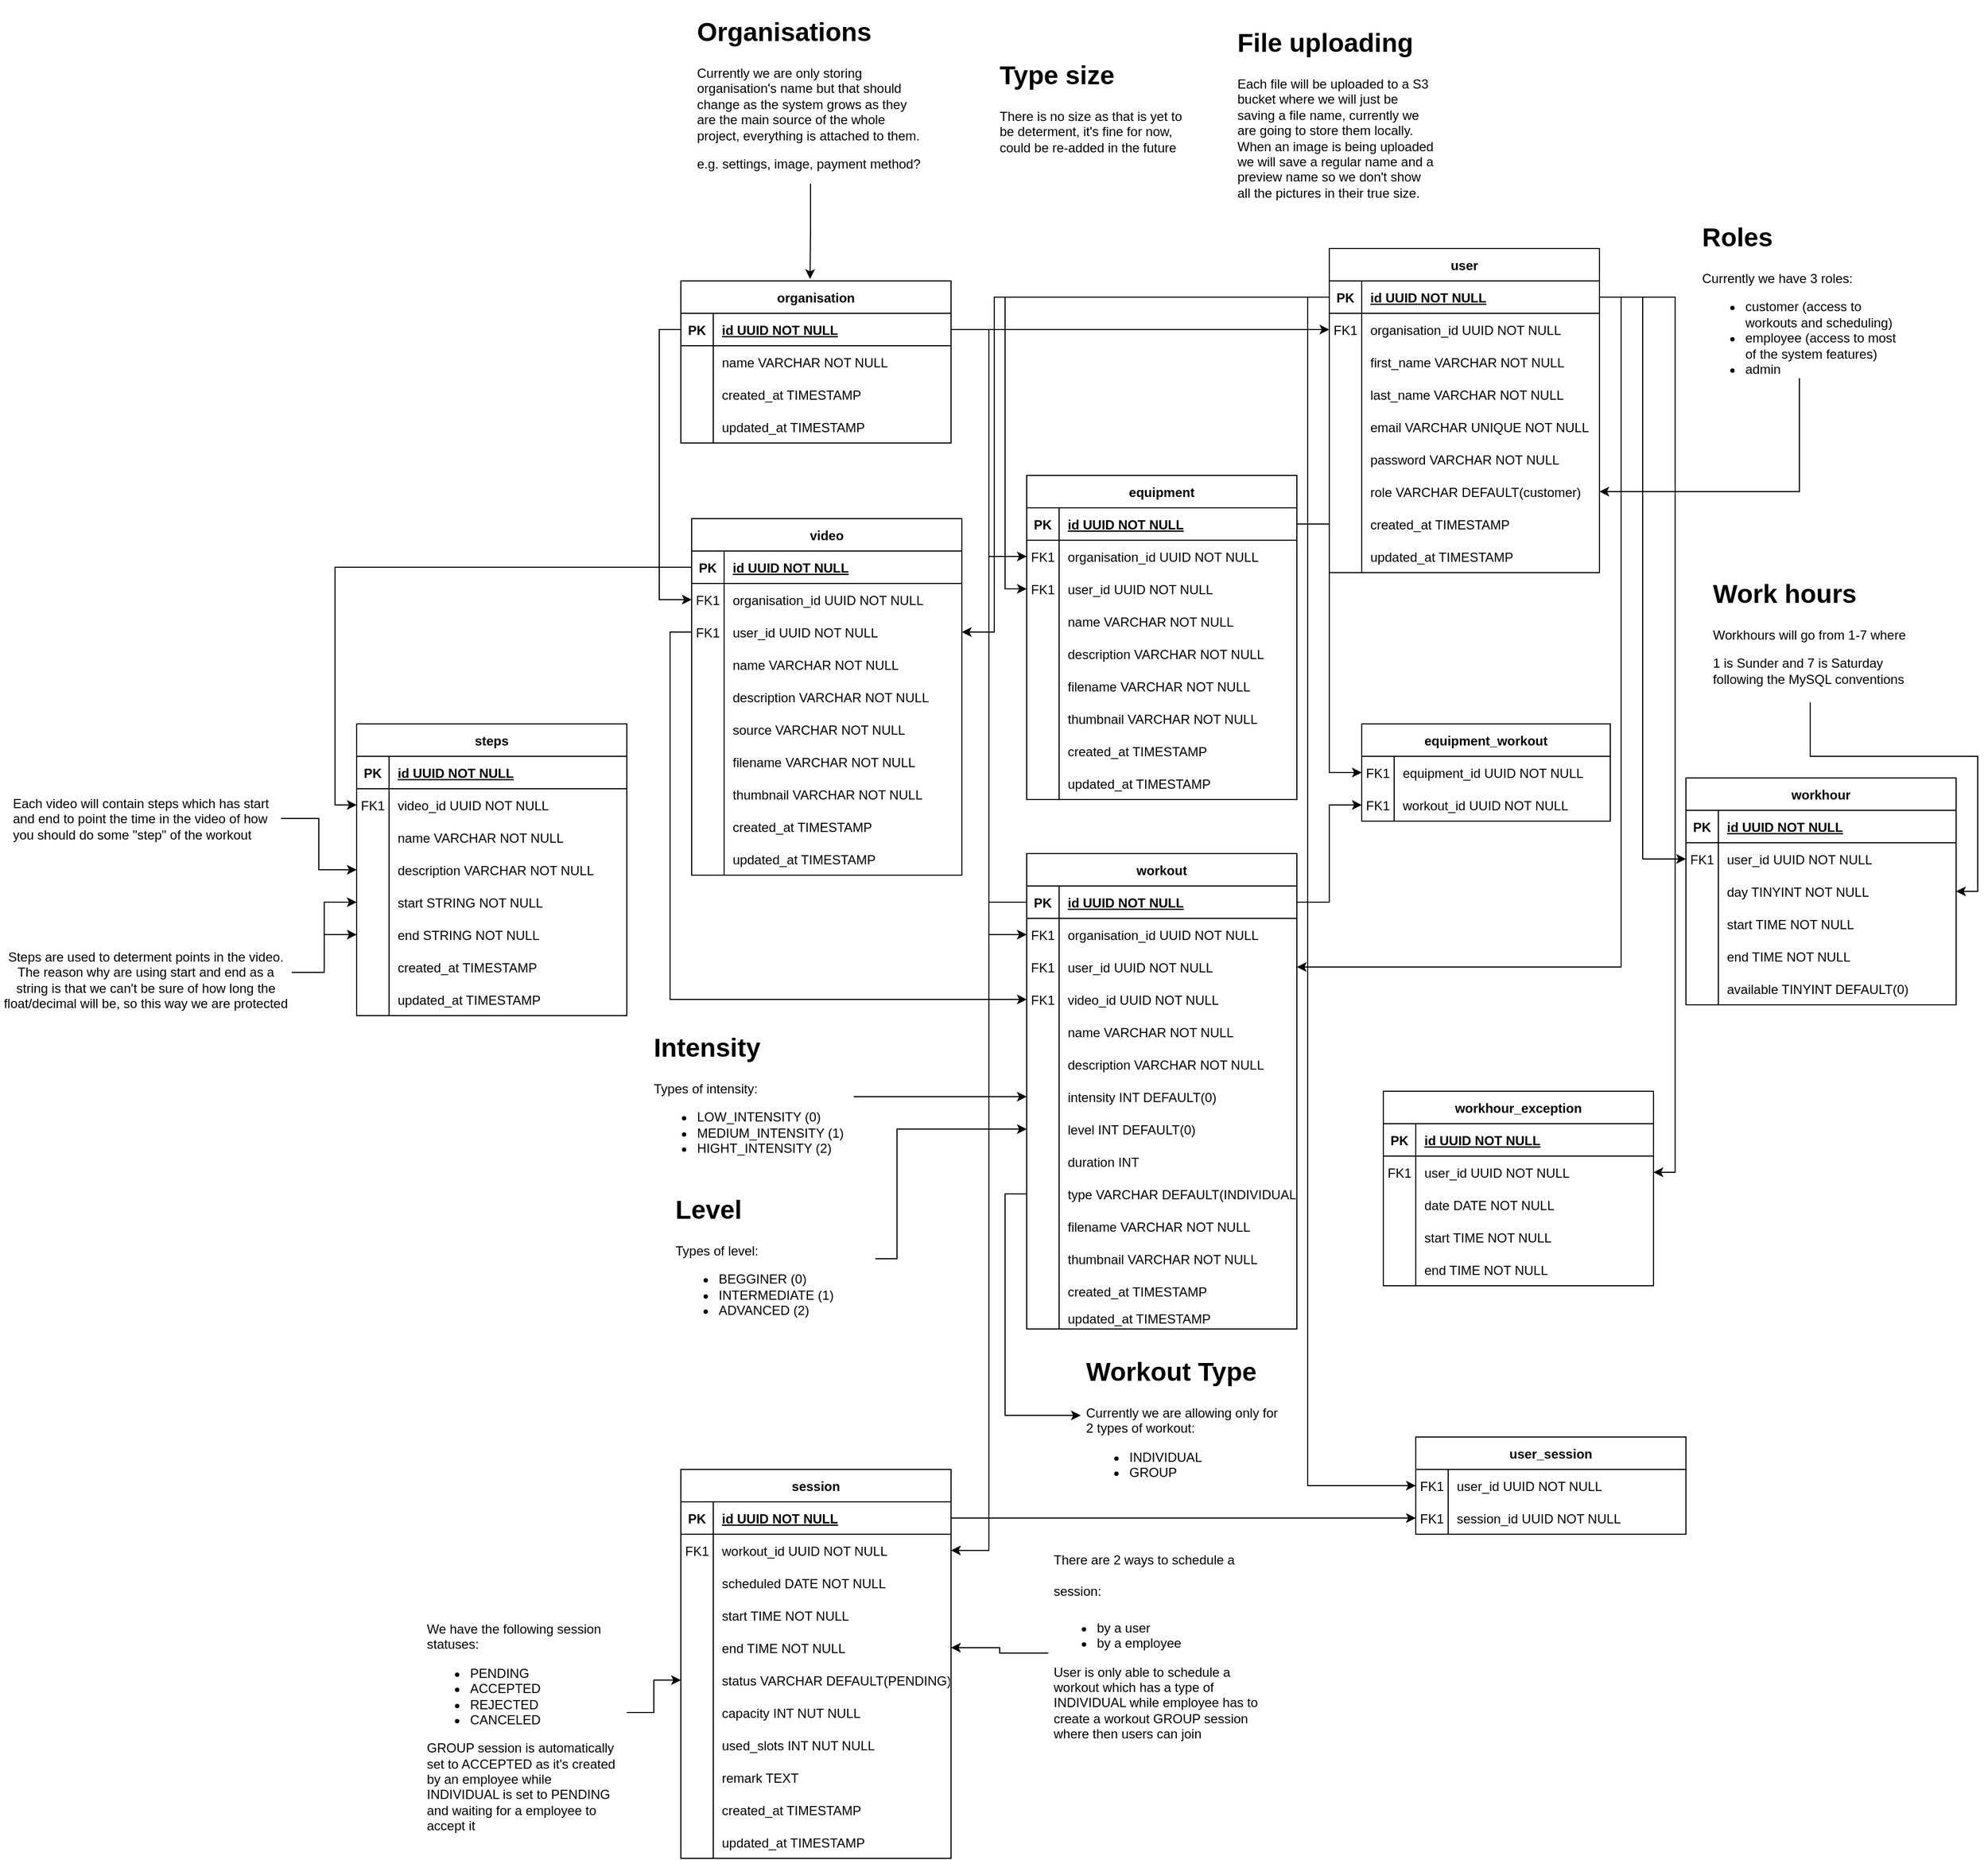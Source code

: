 <mxfile version="20.8.13" type="github">
  <diagram id="R2lEEEUBdFMjLlhIrx00" name="Page-1">
    <mxGraphModel dx="2284" dy="1896" grid="1" gridSize="10" guides="1" tooltips="1" connect="1" arrows="1" fold="1" page="1" pageScale="1" pageWidth="850" pageHeight="1100" math="0" shadow="0" extFonts="Permanent Marker^https://fonts.googleapis.com/css?family=Permanent+Marker">
      <root>
        <mxCell id="0" />
        <mxCell id="1" parent="0" />
        <mxCell id="Qm7LRMStXJqsC3Wf6ToR-1" value="user" style="shape=table;startSize=30;container=1;collapsible=1;childLayout=tableLayout;fixedRows=1;rowLines=0;fontStyle=1;align=center;resizeLast=1;" parent="1" vertex="1">
          <mxGeometry x="620" y="-50" width="250" height="300" as="geometry" />
        </mxCell>
        <mxCell id="Qm7LRMStXJqsC3Wf6ToR-2" value="" style="shape=tableRow;horizontal=0;startSize=0;swimlaneHead=0;swimlaneBody=0;fillColor=none;collapsible=0;dropTarget=0;points=[[0,0.5],[1,0.5]];portConstraint=eastwest;top=0;left=0;right=0;bottom=1;" parent="Qm7LRMStXJqsC3Wf6ToR-1" vertex="1">
          <mxGeometry y="30" width="250" height="30" as="geometry" />
        </mxCell>
        <mxCell id="Qm7LRMStXJqsC3Wf6ToR-3" value="PK" style="shape=partialRectangle;connectable=0;fillColor=none;top=0;left=0;bottom=0;right=0;fontStyle=1;overflow=hidden;" parent="Qm7LRMStXJqsC3Wf6ToR-2" vertex="1">
          <mxGeometry width="30" height="30" as="geometry">
            <mxRectangle width="30" height="30" as="alternateBounds" />
          </mxGeometry>
        </mxCell>
        <mxCell id="Qm7LRMStXJqsC3Wf6ToR-4" value="id UUID NOT NULL" style="shape=partialRectangle;connectable=0;fillColor=none;top=0;left=0;bottom=0;right=0;align=left;spacingLeft=6;fontStyle=5;overflow=hidden;" parent="Qm7LRMStXJqsC3Wf6ToR-2" vertex="1">
          <mxGeometry x="30" width="220" height="30" as="geometry">
            <mxRectangle width="220" height="30" as="alternateBounds" />
          </mxGeometry>
        </mxCell>
        <mxCell id="Qm7LRMStXJqsC3Wf6ToR-5" value="" style="shape=tableRow;horizontal=0;startSize=0;swimlaneHead=0;swimlaneBody=0;fillColor=none;collapsible=0;dropTarget=0;points=[[0,0.5],[1,0.5]];portConstraint=eastwest;top=0;left=0;right=0;bottom=0;" parent="Qm7LRMStXJqsC3Wf6ToR-1" vertex="1">
          <mxGeometry y="60" width="250" height="30" as="geometry" />
        </mxCell>
        <mxCell id="Qm7LRMStXJqsC3Wf6ToR-6" value="FK1" style="shape=partialRectangle;connectable=0;fillColor=none;top=0;left=0;bottom=0;right=0;editable=1;overflow=hidden;" parent="Qm7LRMStXJqsC3Wf6ToR-5" vertex="1">
          <mxGeometry width="30" height="30" as="geometry">
            <mxRectangle width="30" height="30" as="alternateBounds" />
          </mxGeometry>
        </mxCell>
        <mxCell id="Qm7LRMStXJqsC3Wf6ToR-7" value="organisation_id UUID NOT NULL" style="shape=partialRectangle;connectable=0;fillColor=none;top=0;left=0;bottom=0;right=0;align=left;spacingLeft=6;overflow=hidden;" parent="Qm7LRMStXJqsC3Wf6ToR-5" vertex="1">
          <mxGeometry x="30" width="220" height="30" as="geometry">
            <mxRectangle width="220" height="30" as="alternateBounds" />
          </mxGeometry>
        </mxCell>
        <mxCell id="Qm7LRMStXJqsC3Wf6ToR-8" value="" style="shape=tableRow;horizontal=0;startSize=0;swimlaneHead=0;swimlaneBody=0;fillColor=none;collapsible=0;dropTarget=0;points=[[0,0.5],[1,0.5]];portConstraint=eastwest;top=0;left=0;right=0;bottom=0;" parent="Qm7LRMStXJqsC3Wf6ToR-1" vertex="1">
          <mxGeometry y="90" width="250" height="30" as="geometry" />
        </mxCell>
        <mxCell id="Qm7LRMStXJqsC3Wf6ToR-9" value="" style="shape=partialRectangle;connectable=0;fillColor=none;top=0;left=0;bottom=0;right=0;editable=1;overflow=hidden;" parent="Qm7LRMStXJqsC3Wf6ToR-8" vertex="1">
          <mxGeometry width="30" height="30" as="geometry">
            <mxRectangle width="30" height="30" as="alternateBounds" />
          </mxGeometry>
        </mxCell>
        <object label="first_name VARCHAR NOT NULL" id="Qm7LRMStXJqsC3Wf6ToR-10">
          <mxCell style="shape=partialRectangle;connectable=0;fillColor=none;top=0;left=0;bottom=0;right=0;align=left;spacingLeft=6;overflow=hidden;" parent="Qm7LRMStXJqsC3Wf6ToR-8" vertex="1">
            <mxGeometry x="30" width="220" height="30" as="geometry">
              <mxRectangle width="220" height="30" as="alternateBounds" />
            </mxGeometry>
          </mxCell>
        </object>
        <mxCell id="Qm7LRMStXJqsC3Wf6ToR-11" value="" style="shape=tableRow;horizontal=0;startSize=0;swimlaneHead=0;swimlaneBody=0;fillColor=none;collapsible=0;dropTarget=0;points=[[0,0.5],[1,0.5]];portConstraint=eastwest;top=0;left=0;right=0;bottom=0;" parent="Qm7LRMStXJqsC3Wf6ToR-1" vertex="1">
          <mxGeometry y="120" width="250" height="30" as="geometry" />
        </mxCell>
        <mxCell id="Qm7LRMStXJqsC3Wf6ToR-12" value="" style="shape=partialRectangle;connectable=0;fillColor=none;top=0;left=0;bottom=0;right=0;editable=1;overflow=hidden;" parent="Qm7LRMStXJqsC3Wf6ToR-11" vertex="1">
          <mxGeometry width="30" height="30" as="geometry">
            <mxRectangle width="30" height="30" as="alternateBounds" />
          </mxGeometry>
        </mxCell>
        <mxCell id="Qm7LRMStXJqsC3Wf6ToR-13" value="last_name VARCHAR NOT NULL" style="shape=partialRectangle;connectable=0;fillColor=none;top=0;left=0;bottom=0;right=0;align=left;spacingLeft=6;overflow=hidden;" parent="Qm7LRMStXJqsC3Wf6ToR-11" vertex="1">
          <mxGeometry x="30" width="220" height="30" as="geometry">
            <mxRectangle width="220" height="30" as="alternateBounds" />
          </mxGeometry>
        </mxCell>
        <mxCell id="Qm7LRMStXJqsC3Wf6ToR-14" value="" style="shape=tableRow;horizontal=0;startSize=0;swimlaneHead=0;swimlaneBody=0;fillColor=none;collapsible=0;dropTarget=0;points=[[0,0.5],[1,0.5]];portConstraint=eastwest;top=0;left=0;right=0;bottom=0;" parent="Qm7LRMStXJqsC3Wf6ToR-1" vertex="1">
          <mxGeometry y="150" width="250" height="30" as="geometry" />
        </mxCell>
        <mxCell id="Qm7LRMStXJqsC3Wf6ToR-15" value="" style="shape=partialRectangle;connectable=0;fillColor=none;top=0;left=0;bottom=0;right=0;editable=1;overflow=hidden;" parent="Qm7LRMStXJqsC3Wf6ToR-14" vertex="1">
          <mxGeometry width="30" height="30" as="geometry">
            <mxRectangle width="30" height="30" as="alternateBounds" />
          </mxGeometry>
        </mxCell>
        <mxCell id="Qm7LRMStXJqsC3Wf6ToR-16" value="email VARCHAR UNIQUE NOT NULL" style="shape=partialRectangle;connectable=0;fillColor=none;top=0;left=0;bottom=0;right=0;align=left;spacingLeft=6;overflow=hidden;" parent="Qm7LRMStXJqsC3Wf6ToR-14" vertex="1">
          <mxGeometry x="30" width="220" height="30" as="geometry">
            <mxRectangle width="220" height="30" as="alternateBounds" />
          </mxGeometry>
        </mxCell>
        <mxCell id="Qm7LRMStXJqsC3Wf6ToR-17" value="" style="shape=tableRow;horizontal=0;startSize=0;swimlaneHead=0;swimlaneBody=0;fillColor=none;collapsible=0;dropTarget=0;points=[[0,0.5],[1,0.5]];portConstraint=eastwest;top=0;left=0;right=0;bottom=0;" parent="Qm7LRMStXJqsC3Wf6ToR-1" vertex="1">
          <mxGeometry y="180" width="250" height="30" as="geometry" />
        </mxCell>
        <mxCell id="Qm7LRMStXJqsC3Wf6ToR-18" value="" style="shape=partialRectangle;connectable=0;fillColor=none;top=0;left=0;bottom=0;right=0;editable=1;overflow=hidden;" parent="Qm7LRMStXJqsC3Wf6ToR-17" vertex="1">
          <mxGeometry width="30" height="30" as="geometry">
            <mxRectangle width="30" height="30" as="alternateBounds" />
          </mxGeometry>
        </mxCell>
        <mxCell id="Qm7LRMStXJqsC3Wf6ToR-19" value="password VARCHAR NOT NULL" style="shape=partialRectangle;connectable=0;fillColor=none;top=0;left=0;bottom=0;right=0;align=left;spacingLeft=6;overflow=hidden;" parent="Qm7LRMStXJqsC3Wf6ToR-17" vertex="1">
          <mxGeometry x="30" width="220" height="30" as="geometry">
            <mxRectangle width="220" height="30" as="alternateBounds" />
          </mxGeometry>
        </mxCell>
        <mxCell id="j8OJTzEcNTIwHvRXe9hh-1" value="" style="shape=tableRow;horizontal=0;startSize=0;swimlaneHead=0;swimlaneBody=0;fillColor=none;collapsible=0;dropTarget=0;points=[[0,0.5],[1,0.5]];portConstraint=eastwest;top=0;left=0;right=0;bottom=0;" parent="Qm7LRMStXJqsC3Wf6ToR-1" vertex="1">
          <mxGeometry y="210" width="250" height="30" as="geometry" />
        </mxCell>
        <mxCell id="j8OJTzEcNTIwHvRXe9hh-2" value="" style="shape=partialRectangle;connectable=0;fillColor=none;top=0;left=0;bottom=0;right=0;editable=1;overflow=hidden;" parent="j8OJTzEcNTIwHvRXe9hh-1" vertex="1">
          <mxGeometry width="30" height="30" as="geometry">
            <mxRectangle width="30" height="30" as="alternateBounds" />
          </mxGeometry>
        </mxCell>
        <mxCell id="j8OJTzEcNTIwHvRXe9hh-3" value="role VARCHAR DEFAULT(customer)" style="shape=partialRectangle;connectable=0;fillColor=none;top=0;left=0;bottom=0;right=0;align=left;spacingLeft=6;overflow=hidden;" parent="j8OJTzEcNTIwHvRXe9hh-1" vertex="1">
          <mxGeometry x="30" width="220" height="30" as="geometry">
            <mxRectangle width="220" height="30" as="alternateBounds" />
          </mxGeometry>
        </mxCell>
        <mxCell id="Qm7LRMStXJqsC3Wf6ToR-20" value="" style="shape=tableRow;horizontal=0;startSize=0;swimlaneHead=0;swimlaneBody=0;fillColor=none;collapsible=0;dropTarget=0;points=[[0,0.5],[1,0.5]];portConstraint=eastwest;top=0;left=0;right=0;bottom=0;" parent="Qm7LRMStXJqsC3Wf6ToR-1" vertex="1">
          <mxGeometry y="240" width="250" height="30" as="geometry" />
        </mxCell>
        <mxCell id="Qm7LRMStXJqsC3Wf6ToR-21" value="" style="shape=partialRectangle;connectable=0;fillColor=none;top=0;left=0;bottom=0;right=0;editable=1;overflow=hidden;" parent="Qm7LRMStXJqsC3Wf6ToR-20" vertex="1">
          <mxGeometry width="30" height="30" as="geometry">
            <mxRectangle width="30" height="30" as="alternateBounds" />
          </mxGeometry>
        </mxCell>
        <mxCell id="Qm7LRMStXJqsC3Wf6ToR-22" value="created_at TIMESTAMP" style="shape=partialRectangle;connectable=0;fillColor=none;top=0;left=0;bottom=0;right=0;align=left;spacingLeft=6;overflow=hidden;" parent="Qm7LRMStXJqsC3Wf6ToR-20" vertex="1">
          <mxGeometry x="30" width="220" height="30" as="geometry">
            <mxRectangle width="220" height="30" as="alternateBounds" />
          </mxGeometry>
        </mxCell>
        <mxCell id="Qm7LRMStXJqsC3Wf6ToR-23" value="" style="shape=tableRow;horizontal=0;startSize=0;swimlaneHead=0;swimlaneBody=0;fillColor=none;collapsible=0;dropTarget=0;points=[[0,0.5],[1,0.5]];portConstraint=eastwest;top=0;left=0;right=0;bottom=0;" parent="Qm7LRMStXJqsC3Wf6ToR-1" vertex="1">
          <mxGeometry y="270" width="250" height="30" as="geometry" />
        </mxCell>
        <mxCell id="Qm7LRMStXJqsC3Wf6ToR-24" value="" style="shape=partialRectangle;connectable=0;fillColor=none;top=0;left=0;bottom=0;right=0;editable=1;overflow=hidden;" parent="Qm7LRMStXJqsC3Wf6ToR-23" vertex="1">
          <mxGeometry width="30" height="30" as="geometry">
            <mxRectangle width="30" height="30" as="alternateBounds" />
          </mxGeometry>
        </mxCell>
        <mxCell id="Qm7LRMStXJqsC3Wf6ToR-25" value="updated_at TIMESTAMP" style="shape=partialRectangle;connectable=0;fillColor=none;top=0;left=0;bottom=0;right=0;align=left;spacingLeft=6;overflow=hidden;" parent="Qm7LRMStXJqsC3Wf6ToR-23" vertex="1">
          <mxGeometry x="30" width="220" height="30" as="geometry">
            <mxRectangle width="220" height="30" as="alternateBounds" />
          </mxGeometry>
        </mxCell>
        <mxCell id="Qm7LRMStXJqsC3Wf6ToR-26" value="&lt;h1&gt;Type size&lt;/h1&gt;&lt;div&gt;There is no size as that is yet to be determent, it&#39;s fine for now, could be re-added in the future&amp;nbsp;&lt;/div&gt;" style="text;html=1;strokeColor=none;fillColor=none;spacing=5;spacingTop=-20;whiteSpace=wrap;overflow=hidden;rounded=0;" parent="1" vertex="1">
          <mxGeometry x="310" y="-230" width="190" height="120" as="geometry" />
        </mxCell>
        <mxCell id="Qm7LRMStXJqsC3Wf6ToR-27" value="organisation" style="shape=table;startSize=30;container=1;collapsible=1;childLayout=tableLayout;fixedRows=1;rowLines=0;fontStyle=1;align=center;resizeLast=1;" parent="1" vertex="1">
          <mxGeometry x="20" y="-20" width="250" height="150" as="geometry" />
        </mxCell>
        <mxCell id="Qm7LRMStXJqsC3Wf6ToR-28" value="" style="shape=tableRow;horizontal=0;startSize=0;swimlaneHead=0;swimlaneBody=0;fillColor=none;collapsible=0;dropTarget=0;points=[[0,0.5],[1,0.5]];portConstraint=eastwest;top=0;left=0;right=0;bottom=1;" parent="Qm7LRMStXJqsC3Wf6ToR-27" vertex="1">
          <mxGeometry y="30" width="250" height="30" as="geometry" />
        </mxCell>
        <mxCell id="Qm7LRMStXJqsC3Wf6ToR-29" value="PK" style="shape=partialRectangle;connectable=0;fillColor=none;top=0;left=0;bottom=0;right=0;fontStyle=1;overflow=hidden;" parent="Qm7LRMStXJqsC3Wf6ToR-28" vertex="1">
          <mxGeometry width="30" height="30" as="geometry">
            <mxRectangle width="30" height="30" as="alternateBounds" />
          </mxGeometry>
        </mxCell>
        <mxCell id="Qm7LRMStXJqsC3Wf6ToR-30" value="id UUID NOT NULL" style="shape=partialRectangle;connectable=0;fillColor=none;top=0;left=0;bottom=0;right=0;align=left;spacingLeft=6;fontStyle=5;overflow=hidden;" parent="Qm7LRMStXJqsC3Wf6ToR-28" vertex="1">
          <mxGeometry x="30" width="220" height="30" as="geometry">
            <mxRectangle width="220" height="30" as="alternateBounds" />
          </mxGeometry>
        </mxCell>
        <mxCell id="Qm7LRMStXJqsC3Wf6ToR-31" value="" style="shape=tableRow;horizontal=0;startSize=0;swimlaneHead=0;swimlaneBody=0;fillColor=none;collapsible=0;dropTarget=0;points=[[0,0.5],[1,0.5]];portConstraint=eastwest;top=0;left=0;right=0;bottom=0;" parent="Qm7LRMStXJqsC3Wf6ToR-27" vertex="1">
          <mxGeometry y="60" width="250" height="30" as="geometry" />
        </mxCell>
        <mxCell id="Qm7LRMStXJqsC3Wf6ToR-32" value="" style="shape=partialRectangle;connectable=0;fillColor=none;top=0;left=0;bottom=0;right=0;editable=1;overflow=hidden;" parent="Qm7LRMStXJqsC3Wf6ToR-31" vertex="1">
          <mxGeometry width="30" height="30" as="geometry">
            <mxRectangle width="30" height="30" as="alternateBounds" />
          </mxGeometry>
        </mxCell>
        <mxCell id="Qm7LRMStXJqsC3Wf6ToR-33" value="name VARCHAR NOT NULL" style="shape=partialRectangle;connectable=0;fillColor=none;top=0;left=0;bottom=0;right=0;align=left;spacingLeft=6;overflow=hidden;" parent="Qm7LRMStXJqsC3Wf6ToR-31" vertex="1">
          <mxGeometry x="30" width="220" height="30" as="geometry">
            <mxRectangle width="220" height="30" as="alternateBounds" />
          </mxGeometry>
        </mxCell>
        <mxCell id="Qm7LRMStXJqsC3Wf6ToR-34" value="" style="shape=tableRow;horizontal=0;startSize=0;swimlaneHead=0;swimlaneBody=0;fillColor=none;collapsible=0;dropTarget=0;points=[[0,0.5],[1,0.5]];portConstraint=eastwest;top=0;left=0;right=0;bottom=0;" parent="Qm7LRMStXJqsC3Wf6ToR-27" vertex="1">
          <mxGeometry y="90" width="250" height="30" as="geometry" />
        </mxCell>
        <mxCell id="Qm7LRMStXJqsC3Wf6ToR-35" value="" style="shape=partialRectangle;connectable=0;fillColor=none;top=0;left=0;bottom=0;right=0;editable=1;overflow=hidden;" parent="Qm7LRMStXJqsC3Wf6ToR-34" vertex="1">
          <mxGeometry width="30" height="30" as="geometry">
            <mxRectangle width="30" height="30" as="alternateBounds" />
          </mxGeometry>
        </mxCell>
        <mxCell id="Qm7LRMStXJqsC3Wf6ToR-36" value="created_at TIMESTAMP" style="shape=partialRectangle;connectable=0;fillColor=none;top=0;left=0;bottom=0;right=0;align=left;spacingLeft=6;overflow=hidden;" parent="Qm7LRMStXJqsC3Wf6ToR-34" vertex="1">
          <mxGeometry x="30" width="220" height="30" as="geometry">
            <mxRectangle width="220" height="30" as="alternateBounds" />
          </mxGeometry>
        </mxCell>
        <mxCell id="Qm7LRMStXJqsC3Wf6ToR-37" value="" style="shape=tableRow;horizontal=0;startSize=0;swimlaneHead=0;swimlaneBody=0;fillColor=none;collapsible=0;dropTarget=0;points=[[0,0.5],[1,0.5]];portConstraint=eastwest;top=0;left=0;right=0;bottom=0;" parent="Qm7LRMStXJqsC3Wf6ToR-27" vertex="1">
          <mxGeometry y="120" width="250" height="30" as="geometry" />
        </mxCell>
        <mxCell id="Qm7LRMStXJqsC3Wf6ToR-38" value="" style="shape=partialRectangle;connectable=0;fillColor=none;top=0;left=0;bottom=0;right=0;editable=1;overflow=hidden;" parent="Qm7LRMStXJqsC3Wf6ToR-37" vertex="1">
          <mxGeometry width="30" height="30" as="geometry">
            <mxRectangle width="30" height="30" as="alternateBounds" />
          </mxGeometry>
        </mxCell>
        <mxCell id="Qm7LRMStXJqsC3Wf6ToR-39" value="updated_at TIMESTAMP" style="shape=partialRectangle;connectable=0;fillColor=none;top=0;left=0;bottom=0;right=0;align=left;spacingLeft=6;overflow=hidden;" parent="Qm7LRMStXJqsC3Wf6ToR-37" vertex="1">
          <mxGeometry x="30" width="220" height="30" as="geometry">
            <mxRectangle width="220" height="30" as="alternateBounds" />
          </mxGeometry>
        </mxCell>
        <mxCell id="Qm7LRMStXJqsC3Wf6ToR-40" style="edgeStyle=orthogonalEdgeStyle;rounded=0;orthogonalLoop=1;jettySize=auto;html=1;entryX=0.478;entryY=-0.012;entryDx=0;entryDy=0;entryPerimeter=0;" parent="1" source="Qm7LRMStXJqsC3Wf6ToR-41" target="Qm7LRMStXJqsC3Wf6ToR-27" edge="1">
          <mxGeometry relative="1" as="geometry" />
        </mxCell>
        <mxCell id="Qm7LRMStXJqsC3Wf6ToR-41" value="&lt;h1&gt;Organisations&lt;/h1&gt;&lt;p&gt;Currently we are only storing organisation&#39;s name but that should change as the system grows as they are the main source of the whole project, everything is attached to them.&lt;/p&gt;&lt;p&gt;e.g. settings, image, payment method?&lt;/p&gt;" style="text;html=1;strokeColor=none;fillColor=none;spacing=5;spacingTop=-20;whiteSpace=wrap;overflow=hidden;rounded=0;" parent="1" vertex="1">
          <mxGeometry x="30" y="-270" width="220" height="160" as="geometry" />
        </mxCell>
        <mxCell id="Qm7LRMStXJqsC3Wf6ToR-42" style="edgeStyle=orthogonalEdgeStyle;rounded=0;orthogonalLoop=1;jettySize=auto;html=1;exitX=1;exitY=0.5;exitDx=0;exitDy=0;entryX=0;entryY=0.5;entryDx=0;entryDy=0;" parent="1" source="Qm7LRMStXJqsC3Wf6ToR-28" target="Qm7LRMStXJqsC3Wf6ToR-5" edge="1">
          <mxGeometry relative="1" as="geometry" />
        </mxCell>
        <mxCell id="Qm7LRMStXJqsC3Wf6ToR-43" value="equipment" style="shape=table;startSize=30;container=1;collapsible=1;childLayout=tableLayout;fixedRows=1;rowLines=0;fontStyle=1;align=center;resizeLast=1;" parent="1" vertex="1">
          <mxGeometry x="340" y="160" width="250" height="300" as="geometry" />
        </mxCell>
        <mxCell id="Qm7LRMStXJqsC3Wf6ToR-44" value="" style="shape=tableRow;horizontal=0;startSize=0;swimlaneHead=0;swimlaneBody=0;fillColor=none;collapsible=0;dropTarget=0;points=[[0,0.5],[1,0.5]];portConstraint=eastwest;top=0;left=0;right=0;bottom=1;" parent="Qm7LRMStXJqsC3Wf6ToR-43" vertex="1">
          <mxGeometry y="30" width="250" height="30" as="geometry" />
        </mxCell>
        <mxCell id="Qm7LRMStXJqsC3Wf6ToR-45" value="PK" style="shape=partialRectangle;connectable=0;fillColor=none;top=0;left=0;bottom=0;right=0;fontStyle=1;overflow=hidden;" parent="Qm7LRMStXJqsC3Wf6ToR-44" vertex="1">
          <mxGeometry width="30" height="30" as="geometry">
            <mxRectangle width="30" height="30" as="alternateBounds" />
          </mxGeometry>
        </mxCell>
        <mxCell id="Qm7LRMStXJqsC3Wf6ToR-46" value="id UUID NOT NULL" style="shape=partialRectangle;connectable=0;fillColor=none;top=0;left=0;bottom=0;right=0;align=left;spacingLeft=6;fontStyle=5;overflow=hidden;" parent="Qm7LRMStXJqsC3Wf6ToR-44" vertex="1">
          <mxGeometry x="30" width="220" height="30" as="geometry">
            <mxRectangle width="220" height="30" as="alternateBounds" />
          </mxGeometry>
        </mxCell>
        <mxCell id="Qm7LRMStXJqsC3Wf6ToR-47" value="" style="shape=tableRow;horizontal=0;startSize=0;swimlaneHead=0;swimlaneBody=0;fillColor=none;collapsible=0;dropTarget=0;points=[[0,0.5],[1,0.5]];portConstraint=eastwest;top=0;left=0;right=0;bottom=0;" parent="Qm7LRMStXJqsC3Wf6ToR-43" vertex="1">
          <mxGeometry y="60" width="250" height="30" as="geometry" />
        </mxCell>
        <mxCell id="Qm7LRMStXJqsC3Wf6ToR-48" value="FK1" style="shape=partialRectangle;connectable=0;fillColor=none;top=0;left=0;bottom=0;right=0;editable=1;overflow=hidden;" parent="Qm7LRMStXJqsC3Wf6ToR-47" vertex="1">
          <mxGeometry width="30" height="30" as="geometry">
            <mxRectangle width="30" height="30" as="alternateBounds" />
          </mxGeometry>
        </mxCell>
        <mxCell id="Qm7LRMStXJqsC3Wf6ToR-49" value="organisation_id UUID NOT NULL" style="shape=partialRectangle;connectable=0;fillColor=none;top=0;left=0;bottom=0;right=0;align=left;spacingLeft=6;overflow=hidden;" parent="Qm7LRMStXJqsC3Wf6ToR-47" vertex="1">
          <mxGeometry x="30" width="220" height="30" as="geometry">
            <mxRectangle width="220" height="30" as="alternateBounds" />
          </mxGeometry>
        </mxCell>
        <mxCell id="Qm7LRMStXJqsC3Wf6ToR-50" value="" style="shape=tableRow;horizontal=0;startSize=0;swimlaneHead=0;swimlaneBody=0;fillColor=none;collapsible=0;dropTarget=0;points=[[0,0.5],[1,0.5]];portConstraint=eastwest;top=0;left=0;right=0;bottom=0;" parent="Qm7LRMStXJqsC3Wf6ToR-43" vertex="1">
          <mxGeometry y="90" width="250" height="30" as="geometry" />
        </mxCell>
        <mxCell id="Qm7LRMStXJqsC3Wf6ToR-51" value="FK1" style="shape=partialRectangle;connectable=0;fillColor=none;top=0;left=0;bottom=0;right=0;editable=1;overflow=hidden;" parent="Qm7LRMStXJqsC3Wf6ToR-50" vertex="1">
          <mxGeometry width="30" height="30" as="geometry">
            <mxRectangle width="30" height="30" as="alternateBounds" />
          </mxGeometry>
        </mxCell>
        <mxCell id="Qm7LRMStXJqsC3Wf6ToR-52" value="user_id UUID NOT NULL" style="shape=partialRectangle;connectable=0;fillColor=none;top=0;left=0;bottom=0;right=0;align=left;spacingLeft=6;overflow=hidden;" parent="Qm7LRMStXJqsC3Wf6ToR-50" vertex="1">
          <mxGeometry x="30" width="220" height="30" as="geometry">
            <mxRectangle width="220" height="30" as="alternateBounds" />
          </mxGeometry>
        </mxCell>
        <mxCell id="Qm7LRMStXJqsC3Wf6ToR-53" value="" style="shape=tableRow;horizontal=0;startSize=0;swimlaneHead=0;swimlaneBody=0;fillColor=none;collapsible=0;dropTarget=0;points=[[0,0.5],[1,0.5]];portConstraint=eastwest;top=0;left=0;right=0;bottom=0;" parent="Qm7LRMStXJqsC3Wf6ToR-43" vertex="1">
          <mxGeometry y="120" width="250" height="30" as="geometry" />
        </mxCell>
        <mxCell id="Qm7LRMStXJqsC3Wf6ToR-54" value="" style="shape=partialRectangle;connectable=0;fillColor=none;top=0;left=0;bottom=0;right=0;editable=1;overflow=hidden;" parent="Qm7LRMStXJqsC3Wf6ToR-53" vertex="1">
          <mxGeometry width="30" height="30" as="geometry">
            <mxRectangle width="30" height="30" as="alternateBounds" />
          </mxGeometry>
        </mxCell>
        <mxCell id="Qm7LRMStXJqsC3Wf6ToR-55" value="name VARCHAR NOT NULL" style="shape=partialRectangle;connectable=0;fillColor=none;top=0;left=0;bottom=0;right=0;align=left;spacingLeft=6;overflow=hidden;" parent="Qm7LRMStXJqsC3Wf6ToR-53" vertex="1">
          <mxGeometry x="30" width="220" height="30" as="geometry">
            <mxRectangle width="220" height="30" as="alternateBounds" />
          </mxGeometry>
        </mxCell>
        <mxCell id="Qm7LRMStXJqsC3Wf6ToR-56" value="" style="shape=tableRow;horizontal=0;startSize=0;swimlaneHead=0;swimlaneBody=0;fillColor=none;collapsible=0;dropTarget=0;points=[[0,0.5],[1,0.5]];portConstraint=eastwest;top=0;left=0;right=0;bottom=0;" parent="Qm7LRMStXJqsC3Wf6ToR-43" vertex="1">
          <mxGeometry y="150" width="250" height="30" as="geometry" />
        </mxCell>
        <mxCell id="Qm7LRMStXJqsC3Wf6ToR-57" value="" style="shape=partialRectangle;connectable=0;fillColor=none;top=0;left=0;bottom=0;right=0;editable=1;overflow=hidden;" parent="Qm7LRMStXJqsC3Wf6ToR-56" vertex="1">
          <mxGeometry width="30" height="30" as="geometry">
            <mxRectangle width="30" height="30" as="alternateBounds" />
          </mxGeometry>
        </mxCell>
        <mxCell id="Qm7LRMStXJqsC3Wf6ToR-58" value="description VARCHAR NOT NULL" style="shape=partialRectangle;connectable=0;fillColor=none;top=0;left=0;bottom=0;right=0;align=left;spacingLeft=6;overflow=hidden;" parent="Qm7LRMStXJqsC3Wf6ToR-56" vertex="1">
          <mxGeometry x="30" width="220" height="30" as="geometry">
            <mxRectangle width="220" height="30" as="alternateBounds" />
          </mxGeometry>
        </mxCell>
        <mxCell id="Qm7LRMStXJqsC3Wf6ToR-59" value="" style="shape=tableRow;horizontal=0;startSize=0;swimlaneHead=0;swimlaneBody=0;fillColor=none;collapsible=0;dropTarget=0;points=[[0,0.5],[1,0.5]];portConstraint=eastwest;top=0;left=0;right=0;bottom=0;" parent="Qm7LRMStXJqsC3Wf6ToR-43" vertex="1">
          <mxGeometry y="180" width="250" height="30" as="geometry" />
        </mxCell>
        <mxCell id="Qm7LRMStXJqsC3Wf6ToR-60" value="" style="shape=partialRectangle;connectable=0;fillColor=none;top=0;left=0;bottom=0;right=0;editable=1;overflow=hidden;" parent="Qm7LRMStXJqsC3Wf6ToR-59" vertex="1">
          <mxGeometry width="30" height="30" as="geometry">
            <mxRectangle width="30" height="30" as="alternateBounds" />
          </mxGeometry>
        </mxCell>
        <mxCell id="Qm7LRMStXJqsC3Wf6ToR-61" value="filename VARCHAR NOT NULL" style="shape=partialRectangle;connectable=0;fillColor=none;top=0;left=0;bottom=0;right=0;align=left;spacingLeft=6;overflow=hidden;" parent="Qm7LRMStXJqsC3Wf6ToR-59" vertex="1">
          <mxGeometry x="30" width="220" height="30" as="geometry">
            <mxRectangle width="220" height="30" as="alternateBounds" />
          </mxGeometry>
        </mxCell>
        <mxCell id="Qm7LRMStXJqsC3Wf6ToR-62" value="" style="shape=tableRow;horizontal=0;startSize=0;swimlaneHead=0;swimlaneBody=0;fillColor=none;collapsible=0;dropTarget=0;points=[[0,0.5],[1,0.5]];portConstraint=eastwest;top=0;left=0;right=0;bottom=0;" parent="Qm7LRMStXJqsC3Wf6ToR-43" vertex="1">
          <mxGeometry y="210" width="250" height="30" as="geometry" />
        </mxCell>
        <mxCell id="Qm7LRMStXJqsC3Wf6ToR-63" value="" style="shape=partialRectangle;connectable=0;fillColor=none;top=0;left=0;bottom=0;right=0;editable=1;overflow=hidden;" parent="Qm7LRMStXJqsC3Wf6ToR-62" vertex="1">
          <mxGeometry width="30" height="30" as="geometry">
            <mxRectangle width="30" height="30" as="alternateBounds" />
          </mxGeometry>
        </mxCell>
        <mxCell id="Qm7LRMStXJqsC3Wf6ToR-64" value="thumbnail VARCHAR NOT NULL" style="shape=partialRectangle;connectable=0;fillColor=none;top=0;left=0;bottom=0;right=0;align=left;spacingLeft=6;overflow=hidden;" parent="Qm7LRMStXJqsC3Wf6ToR-62" vertex="1">
          <mxGeometry x="30" width="220" height="30" as="geometry">
            <mxRectangle width="220" height="30" as="alternateBounds" />
          </mxGeometry>
        </mxCell>
        <mxCell id="Qm7LRMStXJqsC3Wf6ToR-65" value="" style="shape=tableRow;horizontal=0;startSize=0;swimlaneHead=0;swimlaneBody=0;fillColor=none;collapsible=0;dropTarget=0;points=[[0,0.5],[1,0.5]];portConstraint=eastwest;top=0;left=0;right=0;bottom=0;" parent="Qm7LRMStXJqsC3Wf6ToR-43" vertex="1">
          <mxGeometry y="240" width="250" height="30" as="geometry" />
        </mxCell>
        <mxCell id="Qm7LRMStXJqsC3Wf6ToR-66" value="" style="shape=partialRectangle;connectable=0;fillColor=none;top=0;left=0;bottom=0;right=0;editable=1;overflow=hidden;" parent="Qm7LRMStXJqsC3Wf6ToR-65" vertex="1">
          <mxGeometry width="30" height="30" as="geometry">
            <mxRectangle width="30" height="30" as="alternateBounds" />
          </mxGeometry>
        </mxCell>
        <mxCell id="Qm7LRMStXJqsC3Wf6ToR-67" value="created_at TIMESTAMP" style="shape=partialRectangle;connectable=0;fillColor=none;top=0;left=0;bottom=0;right=0;align=left;spacingLeft=6;overflow=hidden;" parent="Qm7LRMStXJqsC3Wf6ToR-65" vertex="1">
          <mxGeometry x="30" width="220" height="30" as="geometry">
            <mxRectangle width="220" height="30" as="alternateBounds" />
          </mxGeometry>
        </mxCell>
        <mxCell id="Qm7LRMStXJqsC3Wf6ToR-68" value="" style="shape=tableRow;horizontal=0;startSize=0;swimlaneHead=0;swimlaneBody=0;fillColor=none;collapsible=0;dropTarget=0;points=[[0,0.5],[1,0.5]];portConstraint=eastwest;top=0;left=0;right=0;bottom=0;" parent="Qm7LRMStXJqsC3Wf6ToR-43" vertex="1">
          <mxGeometry y="270" width="250" height="30" as="geometry" />
        </mxCell>
        <mxCell id="Qm7LRMStXJqsC3Wf6ToR-69" value="" style="shape=partialRectangle;connectable=0;fillColor=none;top=0;left=0;bottom=0;right=0;editable=1;overflow=hidden;" parent="Qm7LRMStXJqsC3Wf6ToR-68" vertex="1">
          <mxGeometry width="30" height="30" as="geometry">
            <mxRectangle width="30" height="30" as="alternateBounds" />
          </mxGeometry>
        </mxCell>
        <mxCell id="Qm7LRMStXJqsC3Wf6ToR-70" value="updated_at TIMESTAMP" style="shape=partialRectangle;connectable=0;fillColor=none;top=0;left=0;bottom=0;right=0;align=left;spacingLeft=6;overflow=hidden;" parent="Qm7LRMStXJqsC3Wf6ToR-68" vertex="1">
          <mxGeometry x="30" width="220" height="30" as="geometry">
            <mxRectangle width="220" height="30" as="alternateBounds" />
          </mxGeometry>
        </mxCell>
        <mxCell id="Qm7LRMStXJqsC3Wf6ToR-71" style="edgeStyle=orthogonalEdgeStyle;rounded=0;orthogonalLoop=1;jettySize=auto;html=1;exitX=1;exitY=0.5;exitDx=0;exitDy=0;entryX=0;entryY=0.5;entryDx=0;entryDy=0;" parent="1" source="Qm7LRMStXJqsC3Wf6ToR-28" target="Qm7LRMStXJqsC3Wf6ToR-47" edge="1">
          <mxGeometry relative="1" as="geometry" />
        </mxCell>
        <mxCell id="Qm7LRMStXJqsC3Wf6ToR-72" style="edgeStyle=orthogonalEdgeStyle;rounded=0;orthogonalLoop=1;jettySize=auto;html=1;exitX=0;exitY=0.5;exitDx=0;exitDy=0;entryX=0;entryY=0.5;entryDx=0;entryDy=0;" parent="1" source="Qm7LRMStXJqsC3Wf6ToR-2" target="Qm7LRMStXJqsC3Wf6ToR-50" edge="1">
          <mxGeometry relative="1" as="geometry" />
        </mxCell>
        <mxCell id="Qm7LRMStXJqsC3Wf6ToR-73" value="&lt;h1&gt;File uploading&lt;/h1&gt;&lt;p&gt;Each file will be uploaded to a S3 bucket where we will just be saving a file name, currently we are going to store them locally. When an image is being uploaded we will save a regular name and a preview name so we don&#39;t show all the pictures in their true size.&lt;/p&gt;" style="text;html=1;strokeColor=none;fillColor=none;spacing=5;spacingTop=-20;whiteSpace=wrap;overflow=hidden;rounded=0;" parent="1" vertex="1">
          <mxGeometry x="530" y="-260" width="190" height="170" as="geometry" />
        </mxCell>
        <mxCell id="Qm7LRMStXJqsC3Wf6ToR-74" value="video" style="shape=table;startSize=30;container=1;collapsible=1;childLayout=tableLayout;fixedRows=1;rowLines=0;fontStyle=1;align=center;resizeLast=1;" parent="1" vertex="1">
          <mxGeometry x="30" y="200" width="250" height="330" as="geometry" />
        </mxCell>
        <mxCell id="Qm7LRMStXJqsC3Wf6ToR-75" value="" style="shape=tableRow;horizontal=0;startSize=0;swimlaneHead=0;swimlaneBody=0;fillColor=none;collapsible=0;dropTarget=0;points=[[0,0.5],[1,0.5]];portConstraint=eastwest;top=0;left=0;right=0;bottom=1;" parent="Qm7LRMStXJqsC3Wf6ToR-74" vertex="1">
          <mxGeometry y="30" width="250" height="30" as="geometry" />
        </mxCell>
        <mxCell id="Qm7LRMStXJqsC3Wf6ToR-76" value="PK" style="shape=partialRectangle;connectable=0;fillColor=none;top=0;left=0;bottom=0;right=0;fontStyle=1;overflow=hidden;" parent="Qm7LRMStXJqsC3Wf6ToR-75" vertex="1">
          <mxGeometry width="30" height="30" as="geometry">
            <mxRectangle width="30" height="30" as="alternateBounds" />
          </mxGeometry>
        </mxCell>
        <mxCell id="Qm7LRMStXJqsC3Wf6ToR-77" value="id UUID NOT NULL" style="shape=partialRectangle;connectable=0;fillColor=none;top=0;left=0;bottom=0;right=0;align=left;spacingLeft=6;fontStyle=5;overflow=hidden;" parent="Qm7LRMStXJqsC3Wf6ToR-75" vertex="1">
          <mxGeometry x="30" width="220" height="30" as="geometry">
            <mxRectangle width="220" height="30" as="alternateBounds" />
          </mxGeometry>
        </mxCell>
        <mxCell id="Qm7LRMStXJqsC3Wf6ToR-78" value="" style="shape=tableRow;horizontal=0;startSize=0;swimlaneHead=0;swimlaneBody=0;fillColor=none;collapsible=0;dropTarget=0;points=[[0,0.5],[1,0.5]];portConstraint=eastwest;top=0;left=0;right=0;bottom=0;" parent="Qm7LRMStXJqsC3Wf6ToR-74" vertex="1">
          <mxGeometry y="60" width="250" height="30" as="geometry" />
        </mxCell>
        <mxCell id="Qm7LRMStXJqsC3Wf6ToR-79" value="FK1" style="shape=partialRectangle;connectable=0;fillColor=none;top=0;left=0;bottom=0;right=0;editable=1;overflow=hidden;" parent="Qm7LRMStXJqsC3Wf6ToR-78" vertex="1">
          <mxGeometry width="30" height="30" as="geometry">
            <mxRectangle width="30" height="30" as="alternateBounds" />
          </mxGeometry>
        </mxCell>
        <mxCell id="Qm7LRMStXJqsC3Wf6ToR-80" value="organisation_id UUID NOT NULL" style="shape=partialRectangle;connectable=0;fillColor=none;top=0;left=0;bottom=0;right=0;align=left;spacingLeft=6;overflow=hidden;" parent="Qm7LRMStXJqsC3Wf6ToR-78" vertex="1">
          <mxGeometry x="30" width="220" height="30" as="geometry">
            <mxRectangle width="220" height="30" as="alternateBounds" />
          </mxGeometry>
        </mxCell>
        <mxCell id="Qm7LRMStXJqsC3Wf6ToR-81" value="" style="shape=tableRow;horizontal=0;startSize=0;swimlaneHead=0;swimlaneBody=0;fillColor=none;collapsible=0;dropTarget=0;points=[[0,0.5],[1,0.5]];portConstraint=eastwest;top=0;left=0;right=0;bottom=0;" parent="Qm7LRMStXJqsC3Wf6ToR-74" vertex="1">
          <mxGeometry y="90" width="250" height="30" as="geometry" />
        </mxCell>
        <mxCell id="Qm7LRMStXJqsC3Wf6ToR-82" value="FK1" style="shape=partialRectangle;connectable=0;fillColor=none;top=0;left=0;bottom=0;right=0;editable=1;overflow=hidden;" parent="Qm7LRMStXJqsC3Wf6ToR-81" vertex="1">
          <mxGeometry width="30" height="30" as="geometry">
            <mxRectangle width="30" height="30" as="alternateBounds" />
          </mxGeometry>
        </mxCell>
        <mxCell id="Qm7LRMStXJqsC3Wf6ToR-83" value="user_id UUID NOT NULL" style="shape=partialRectangle;connectable=0;fillColor=none;top=0;left=0;bottom=0;right=0;align=left;spacingLeft=6;overflow=hidden;" parent="Qm7LRMStXJqsC3Wf6ToR-81" vertex="1">
          <mxGeometry x="30" width="220" height="30" as="geometry">
            <mxRectangle width="220" height="30" as="alternateBounds" />
          </mxGeometry>
        </mxCell>
        <mxCell id="Qm7LRMStXJqsC3Wf6ToR-84" value="" style="shape=tableRow;horizontal=0;startSize=0;swimlaneHead=0;swimlaneBody=0;fillColor=none;collapsible=0;dropTarget=0;points=[[0,0.5],[1,0.5]];portConstraint=eastwest;top=0;left=0;right=0;bottom=0;" parent="Qm7LRMStXJqsC3Wf6ToR-74" vertex="1">
          <mxGeometry y="120" width="250" height="30" as="geometry" />
        </mxCell>
        <mxCell id="Qm7LRMStXJqsC3Wf6ToR-85" value="" style="shape=partialRectangle;connectable=0;fillColor=none;top=0;left=0;bottom=0;right=0;editable=1;overflow=hidden;" parent="Qm7LRMStXJqsC3Wf6ToR-84" vertex="1">
          <mxGeometry width="30" height="30" as="geometry">
            <mxRectangle width="30" height="30" as="alternateBounds" />
          </mxGeometry>
        </mxCell>
        <mxCell id="Qm7LRMStXJqsC3Wf6ToR-86" value="name VARCHAR NOT NULL" style="shape=partialRectangle;connectable=0;fillColor=none;top=0;left=0;bottom=0;right=0;align=left;spacingLeft=6;overflow=hidden;" parent="Qm7LRMStXJqsC3Wf6ToR-84" vertex="1">
          <mxGeometry x="30" width="220" height="30" as="geometry">
            <mxRectangle width="220" height="30" as="alternateBounds" />
          </mxGeometry>
        </mxCell>
        <mxCell id="Qm7LRMStXJqsC3Wf6ToR-87" value="" style="shape=tableRow;horizontal=0;startSize=0;swimlaneHead=0;swimlaneBody=0;fillColor=none;collapsible=0;dropTarget=0;points=[[0,0.5],[1,0.5]];portConstraint=eastwest;top=0;left=0;right=0;bottom=0;" parent="Qm7LRMStXJqsC3Wf6ToR-74" vertex="1">
          <mxGeometry y="150" width="250" height="30" as="geometry" />
        </mxCell>
        <mxCell id="Qm7LRMStXJqsC3Wf6ToR-88" value="" style="shape=partialRectangle;connectable=0;fillColor=none;top=0;left=0;bottom=0;right=0;editable=1;overflow=hidden;" parent="Qm7LRMStXJqsC3Wf6ToR-87" vertex="1">
          <mxGeometry width="30" height="30" as="geometry">
            <mxRectangle width="30" height="30" as="alternateBounds" />
          </mxGeometry>
        </mxCell>
        <mxCell id="Qm7LRMStXJqsC3Wf6ToR-89" value="description VARCHAR NOT NULL" style="shape=partialRectangle;connectable=0;fillColor=none;top=0;left=0;bottom=0;right=0;align=left;spacingLeft=6;overflow=hidden;" parent="Qm7LRMStXJqsC3Wf6ToR-87" vertex="1">
          <mxGeometry x="30" width="220" height="30" as="geometry">
            <mxRectangle width="220" height="30" as="alternateBounds" />
          </mxGeometry>
        </mxCell>
        <mxCell id="Qm7LRMStXJqsC3Wf6ToR-90" value="" style="shape=tableRow;horizontal=0;startSize=0;swimlaneHead=0;swimlaneBody=0;fillColor=none;collapsible=0;dropTarget=0;points=[[0,0.5],[1,0.5]];portConstraint=eastwest;top=0;left=0;right=0;bottom=0;" parent="Qm7LRMStXJqsC3Wf6ToR-74" vertex="1">
          <mxGeometry y="180" width="250" height="30" as="geometry" />
        </mxCell>
        <mxCell id="Qm7LRMStXJqsC3Wf6ToR-91" value="" style="shape=partialRectangle;connectable=0;fillColor=none;top=0;left=0;bottom=0;right=0;editable=1;overflow=hidden;" parent="Qm7LRMStXJqsC3Wf6ToR-90" vertex="1">
          <mxGeometry width="30" height="30" as="geometry">
            <mxRectangle width="30" height="30" as="alternateBounds" />
          </mxGeometry>
        </mxCell>
        <mxCell id="Qm7LRMStXJqsC3Wf6ToR-92" value="source VARCHAR NOT NULL" style="shape=partialRectangle;connectable=0;fillColor=none;top=0;left=0;bottom=0;right=0;align=left;spacingLeft=6;overflow=hidden;" parent="Qm7LRMStXJqsC3Wf6ToR-90" vertex="1">
          <mxGeometry x="30" width="220" height="30" as="geometry">
            <mxRectangle width="220" height="30" as="alternateBounds" />
          </mxGeometry>
        </mxCell>
        <mxCell id="Qm7LRMStXJqsC3Wf6ToR-93" value="" style="shape=tableRow;horizontal=0;startSize=0;swimlaneHead=0;swimlaneBody=0;fillColor=none;collapsible=0;dropTarget=0;points=[[0,0.5],[1,0.5]];portConstraint=eastwest;top=0;left=0;right=0;bottom=0;" parent="Qm7LRMStXJqsC3Wf6ToR-74" vertex="1">
          <mxGeometry y="210" width="250" height="30" as="geometry" />
        </mxCell>
        <mxCell id="Qm7LRMStXJqsC3Wf6ToR-94" value="" style="shape=partialRectangle;connectable=0;fillColor=none;top=0;left=0;bottom=0;right=0;editable=1;overflow=hidden;" parent="Qm7LRMStXJqsC3Wf6ToR-93" vertex="1">
          <mxGeometry width="30" height="30" as="geometry">
            <mxRectangle width="30" height="30" as="alternateBounds" />
          </mxGeometry>
        </mxCell>
        <mxCell id="Qm7LRMStXJqsC3Wf6ToR-95" value="filename VARCHAR NOT NULL" style="shape=partialRectangle;connectable=0;fillColor=none;top=0;left=0;bottom=0;right=0;align=left;spacingLeft=6;overflow=hidden;" parent="Qm7LRMStXJqsC3Wf6ToR-93" vertex="1">
          <mxGeometry x="30" width="220" height="30" as="geometry">
            <mxRectangle width="220" height="30" as="alternateBounds" />
          </mxGeometry>
        </mxCell>
        <mxCell id="Qm7LRMStXJqsC3Wf6ToR-96" value="" style="shape=tableRow;horizontal=0;startSize=0;swimlaneHead=0;swimlaneBody=0;fillColor=none;collapsible=0;dropTarget=0;points=[[0,0.5],[1,0.5]];portConstraint=eastwest;top=0;left=0;right=0;bottom=0;" parent="Qm7LRMStXJqsC3Wf6ToR-74" vertex="1">
          <mxGeometry y="240" width="250" height="30" as="geometry" />
        </mxCell>
        <mxCell id="Qm7LRMStXJqsC3Wf6ToR-97" value="" style="shape=partialRectangle;connectable=0;fillColor=none;top=0;left=0;bottom=0;right=0;editable=1;overflow=hidden;" parent="Qm7LRMStXJqsC3Wf6ToR-96" vertex="1">
          <mxGeometry width="30" height="30" as="geometry">
            <mxRectangle width="30" height="30" as="alternateBounds" />
          </mxGeometry>
        </mxCell>
        <mxCell id="Qm7LRMStXJqsC3Wf6ToR-98" value="thumbnail VARCHAR NOT NULL" style="shape=partialRectangle;connectable=0;fillColor=none;top=0;left=0;bottom=0;right=0;align=left;spacingLeft=6;overflow=hidden;" parent="Qm7LRMStXJqsC3Wf6ToR-96" vertex="1">
          <mxGeometry x="30" width="220" height="30" as="geometry">
            <mxRectangle width="220" height="30" as="alternateBounds" />
          </mxGeometry>
        </mxCell>
        <mxCell id="Qm7LRMStXJqsC3Wf6ToR-99" value="" style="shape=tableRow;horizontal=0;startSize=0;swimlaneHead=0;swimlaneBody=0;fillColor=none;collapsible=0;dropTarget=0;points=[[0,0.5],[1,0.5]];portConstraint=eastwest;top=0;left=0;right=0;bottom=0;" parent="Qm7LRMStXJqsC3Wf6ToR-74" vertex="1">
          <mxGeometry y="270" width="250" height="30" as="geometry" />
        </mxCell>
        <mxCell id="Qm7LRMStXJqsC3Wf6ToR-100" value="" style="shape=partialRectangle;connectable=0;fillColor=none;top=0;left=0;bottom=0;right=0;editable=1;overflow=hidden;" parent="Qm7LRMStXJqsC3Wf6ToR-99" vertex="1">
          <mxGeometry width="30" height="30" as="geometry">
            <mxRectangle width="30" height="30" as="alternateBounds" />
          </mxGeometry>
        </mxCell>
        <mxCell id="Qm7LRMStXJqsC3Wf6ToR-101" value="created_at TIMESTAMP" style="shape=partialRectangle;connectable=0;fillColor=none;top=0;left=0;bottom=0;right=0;align=left;spacingLeft=6;overflow=hidden;" parent="Qm7LRMStXJqsC3Wf6ToR-99" vertex="1">
          <mxGeometry x="30" width="220" height="30" as="geometry">
            <mxRectangle width="220" height="30" as="alternateBounds" />
          </mxGeometry>
        </mxCell>
        <mxCell id="Qm7LRMStXJqsC3Wf6ToR-102" value="" style="shape=tableRow;horizontal=0;startSize=0;swimlaneHead=0;swimlaneBody=0;fillColor=none;collapsible=0;dropTarget=0;points=[[0,0.5],[1,0.5]];portConstraint=eastwest;top=0;left=0;right=0;bottom=0;" parent="Qm7LRMStXJqsC3Wf6ToR-74" vertex="1">
          <mxGeometry y="300" width="250" height="30" as="geometry" />
        </mxCell>
        <mxCell id="Qm7LRMStXJqsC3Wf6ToR-103" value="" style="shape=partialRectangle;connectable=0;fillColor=none;top=0;left=0;bottom=0;right=0;editable=1;overflow=hidden;" parent="Qm7LRMStXJqsC3Wf6ToR-102" vertex="1">
          <mxGeometry width="30" height="30" as="geometry">
            <mxRectangle width="30" height="30" as="alternateBounds" />
          </mxGeometry>
        </mxCell>
        <mxCell id="Qm7LRMStXJqsC3Wf6ToR-104" value="updated_at TIMESTAMP" style="shape=partialRectangle;connectable=0;fillColor=none;top=0;left=0;bottom=0;right=0;align=left;spacingLeft=6;overflow=hidden;" parent="Qm7LRMStXJqsC3Wf6ToR-102" vertex="1">
          <mxGeometry x="30" width="220" height="30" as="geometry">
            <mxRectangle width="220" height="30" as="alternateBounds" />
          </mxGeometry>
        </mxCell>
        <mxCell id="Qm7LRMStXJqsC3Wf6ToR-105" style="edgeStyle=orthogonalEdgeStyle;rounded=0;orthogonalLoop=1;jettySize=auto;html=1;exitX=0;exitY=0.5;exitDx=0;exitDy=0;entryX=0;entryY=0.5;entryDx=0;entryDy=0;" parent="1" source="Qm7LRMStXJqsC3Wf6ToR-28" target="Qm7LRMStXJqsC3Wf6ToR-78" edge="1">
          <mxGeometry relative="1" as="geometry" />
        </mxCell>
        <mxCell id="Qm7LRMStXJqsC3Wf6ToR-106" style="edgeStyle=orthogonalEdgeStyle;rounded=0;orthogonalLoop=1;jettySize=auto;html=1;exitX=0;exitY=0.5;exitDx=0;exitDy=0;entryX=1;entryY=0.5;entryDx=0;entryDy=0;" parent="1" source="Qm7LRMStXJqsC3Wf6ToR-2" target="Qm7LRMStXJqsC3Wf6ToR-81" edge="1">
          <mxGeometry relative="1" as="geometry">
            <Array as="points">
              <mxPoint x="310" y="-5" />
              <mxPoint x="310" y="305" />
            </Array>
          </mxGeometry>
        </mxCell>
        <mxCell id="Qm7LRMStXJqsC3Wf6ToR-107" value="workout" style="shape=table;startSize=30;container=1;collapsible=1;childLayout=tableLayout;fixedRows=1;rowLines=0;fontStyle=1;align=center;resizeLast=1;" parent="1" vertex="1">
          <mxGeometry x="340" y="510" width="250" height="440" as="geometry" />
        </mxCell>
        <mxCell id="Qm7LRMStXJqsC3Wf6ToR-108" value="" style="shape=tableRow;horizontal=0;startSize=0;swimlaneHead=0;swimlaneBody=0;fillColor=none;collapsible=0;dropTarget=0;points=[[0,0.5],[1,0.5]];portConstraint=eastwest;top=0;left=0;right=0;bottom=1;" parent="Qm7LRMStXJqsC3Wf6ToR-107" vertex="1">
          <mxGeometry y="30" width="250" height="30" as="geometry" />
        </mxCell>
        <mxCell id="Qm7LRMStXJqsC3Wf6ToR-109" value="PK" style="shape=partialRectangle;connectable=0;fillColor=none;top=0;left=0;bottom=0;right=0;fontStyle=1;overflow=hidden;" parent="Qm7LRMStXJqsC3Wf6ToR-108" vertex="1">
          <mxGeometry width="30" height="30" as="geometry">
            <mxRectangle width="30" height="30" as="alternateBounds" />
          </mxGeometry>
        </mxCell>
        <mxCell id="Qm7LRMStXJqsC3Wf6ToR-110" value="id UUID NOT NULL" style="shape=partialRectangle;connectable=0;fillColor=none;top=0;left=0;bottom=0;right=0;align=left;spacingLeft=6;fontStyle=5;overflow=hidden;" parent="Qm7LRMStXJqsC3Wf6ToR-108" vertex="1">
          <mxGeometry x="30" width="220" height="30" as="geometry">
            <mxRectangle width="220" height="30" as="alternateBounds" />
          </mxGeometry>
        </mxCell>
        <mxCell id="Qm7LRMStXJqsC3Wf6ToR-111" value="" style="shape=tableRow;horizontal=0;startSize=0;swimlaneHead=0;swimlaneBody=0;fillColor=none;collapsible=0;dropTarget=0;points=[[0,0.5],[1,0.5]];portConstraint=eastwest;top=0;left=0;right=0;bottom=0;" parent="Qm7LRMStXJqsC3Wf6ToR-107" vertex="1">
          <mxGeometry y="60" width="250" height="30" as="geometry" />
        </mxCell>
        <mxCell id="Qm7LRMStXJqsC3Wf6ToR-112" value="FK1" style="shape=partialRectangle;connectable=0;fillColor=none;top=0;left=0;bottom=0;right=0;editable=1;overflow=hidden;" parent="Qm7LRMStXJqsC3Wf6ToR-111" vertex="1">
          <mxGeometry width="30" height="30" as="geometry">
            <mxRectangle width="30" height="30" as="alternateBounds" />
          </mxGeometry>
        </mxCell>
        <mxCell id="Qm7LRMStXJqsC3Wf6ToR-113" value="organisation_id UUID NOT NULL" style="shape=partialRectangle;connectable=0;fillColor=none;top=0;left=0;bottom=0;right=0;align=left;spacingLeft=6;overflow=hidden;" parent="Qm7LRMStXJqsC3Wf6ToR-111" vertex="1">
          <mxGeometry x="30" width="220" height="30" as="geometry">
            <mxRectangle width="220" height="30" as="alternateBounds" />
          </mxGeometry>
        </mxCell>
        <mxCell id="Qm7LRMStXJqsC3Wf6ToR-114" value="" style="shape=tableRow;horizontal=0;startSize=0;swimlaneHead=0;swimlaneBody=0;fillColor=none;collapsible=0;dropTarget=0;points=[[0,0.5],[1,0.5]];portConstraint=eastwest;top=0;left=0;right=0;bottom=0;" parent="Qm7LRMStXJqsC3Wf6ToR-107" vertex="1">
          <mxGeometry y="90" width="250" height="30" as="geometry" />
        </mxCell>
        <mxCell id="Qm7LRMStXJqsC3Wf6ToR-115" value="FK1" style="shape=partialRectangle;connectable=0;fillColor=none;top=0;left=0;bottom=0;right=0;editable=1;overflow=hidden;" parent="Qm7LRMStXJqsC3Wf6ToR-114" vertex="1">
          <mxGeometry width="30" height="30" as="geometry">
            <mxRectangle width="30" height="30" as="alternateBounds" />
          </mxGeometry>
        </mxCell>
        <mxCell id="Qm7LRMStXJqsC3Wf6ToR-116" value="user_id UUID NOT NULL" style="shape=partialRectangle;connectable=0;fillColor=none;top=0;left=0;bottom=0;right=0;align=left;spacingLeft=6;overflow=hidden;" parent="Qm7LRMStXJqsC3Wf6ToR-114" vertex="1">
          <mxGeometry x="30" width="220" height="30" as="geometry">
            <mxRectangle width="220" height="30" as="alternateBounds" />
          </mxGeometry>
        </mxCell>
        <mxCell id="Qm7LRMStXJqsC3Wf6ToR-135" value="" style="shape=tableRow;horizontal=0;startSize=0;swimlaneHead=0;swimlaneBody=0;fillColor=none;collapsible=0;dropTarget=0;points=[[0,0.5],[1,0.5]];portConstraint=eastwest;top=0;left=0;right=0;bottom=0;" parent="Qm7LRMStXJqsC3Wf6ToR-107" vertex="1">
          <mxGeometry y="120" width="250" height="30" as="geometry" />
        </mxCell>
        <mxCell id="Qm7LRMStXJqsC3Wf6ToR-136" value="FK1" style="shape=partialRectangle;connectable=0;fillColor=none;top=0;left=0;bottom=0;right=0;editable=1;overflow=hidden;" parent="Qm7LRMStXJqsC3Wf6ToR-135" vertex="1">
          <mxGeometry width="30" height="30" as="geometry">
            <mxRectangle width="30" height="30" as="alternateBounds" />
          </mxGeometry>
        </mxCell>
        <mxCell id="Qm7LRMStXJqsC3Wf6ToR-137" value="video_id UUID NOT NULL" style="shape=partialRectangle;connectable=0;fillColor=none;top=0;left=0;bottom=0;right=0;align=left;spacingLeft=6;overflow=hidden;" parent="Qm7LRMStXJqsC3Wf6ToR-135" vertex="1">
          <mxGeometry x="30" width="220" height="30" as="geometry">
            <mxRectangle width="220" height="30" as="alternateBounds" />
          </mxGeometry>
        </mxCell>
        <mxCell id="Qm7LRMStXJqsC3Wf6ToR-117" value="" style="shape=tableRow;horizontal=0;startSize=0;swimlaneHead=0;swimlaneBody=0;fillColor=none;collapsible=0;dropTarget=0;points=[[0,0.5],[1,0.5]];portConstraint=eastwest;top=0;left=0;right=0;bottom=0;" parent="Qm7LRMStXJqsC3Wf6ToR-107" vertex="1">
          <mxGeometry y="150" width="250" height="30" as="geometry" />
        </mxCell>
        <mxCell id="Qm7LRMStXJqsC3Wf6ToR-118" value="" style="shape=partialRectangle;connectable=0;fillColor=none;top=0;left=0;bottom=0;right=0;editable=1;overflow=hidden;" parent="Qm7LRMStXJqsC3Wf6ToR-117" vertex="1">
          <mxGeometry width="30" height="30" as="geometry">
            <mxRectangle width="30" height="30" as="alternateBounds" />
          </mxGeometry>
        </mxCell>
        <mxCell id="Qm7LRMStXJqsC3Wf6ToR-119" value="name VARCHAR NOT NULL" style="shape=partialRectangle;connectable=0;fillColor=none;top=0;left=0;bottom=0;right=0;align=left;spacingLeft=6;overflow=hidden;" parent="Qm7LRMStXJqsC3Wf6ToR-117" vertex="1">
          <mxGeometry x="30" width="220" height="30" as="geometry">
            <mxRectangle width="220" height="30" as="alternateBounds" />
          </mxGeometry>
        </mxCell>
        <mxCell id="Qm7LRMStXJqsC3Wf6ToR-120" value="" style="shape=tableRow;horizontal=0;startSize=0;swimlaneHead=0;swimlaneBody=0;fillColor=none;collapsible=0;dropTarget=0;points=[[0,0.5],[1,0.5]];portConstraint=eastwest;top=0;left=0;right=0;bottom=0;" parent="Qm7LRMStXJqsC3Wf6ToR-107" vertex="1">
          <mxGeometry y="180" width="250" height="30" as="geometry" />
        </mxCell>
        <mxCell id="Qm7LRMStXJqsC3Wf6ToR-121" value="" style="shape=partialRectangle;connectable=0;fillColor=none;top=0;left=0;bottom=0;right=0;editable=1;overflow=hidden;" parent="Qm7LRMStXJqsC3Wf6ToR-120" vertex="1">
          <mxGeometry width="30" height="30" as="geometry">
            <mxRectangle width="30" height="30" as="alternateBounds" />
          </mxGeometry>
        </mxCell>
        <mxCell id="Qm7LRMStXJqsC3Wf6ToR-122" value="description VARCHAR NOT NULL" style="shape=partialRectangle;connectable=0;fillColor=none;top=0;left=0;bottom=0;right=0;align=left;spacingLeft=6;overflow=hidden;" parent="Qm7LRMStXJqsC3Wf6ToR-120" vertex="1">
          <mxGeometry x="30" width="220" height="30" as="geometry">
            <mxRectangle width="220" height="30" as="alternateBounds" />
          </mxGeometry>
        </mxCell>
        <mxCell id="yH_f12TuyYpMpPnb3pDF-7" value="" style="shape=tableRow;horizontal=0;startSize=0;swimlaneHead=0;swimlaneBody=0;fillColor=none;collapsible=0;dropTarget=0;points=[[0,0.5],[1,0.5]];portConstraint=eastwest;top=0;left=0;right=0;bottom=0;" parent="Qm7LRMStXJqsC3Wf6ToR-107" vertex="1">
          <mxGeometry y="210" width="250" height="30" as="geometry" />
        </mxCell>
        <mxCell id="yH_f12TuyYpMpPnb3pDF-8" value="" style="shape=partialRectangle;connectable=0;fillColor=none;top=0;left=0;bottom=0;right=0;editable=1;overflow=hidden;" parent="yH_f12TuyYpMpPnb3pDF-7" vertex="1">
          <mxGeometry width="30" height="30" as="geometry">
            <mxRectangle width="30" height="30" as="alternateBounds" />
          </mxGeometry>
        </mxCell>
        <mxCell id="yH_f12TuyYpMpPnb3pDF-9" value="intensity INT DEFAULT(0)" style="shape=partialRectangle;connectable=0;fillColor=none;top=0;left=0;bottom=0;right=0;align=left;spacingLeft=6;overflow=hidden;" parent="yH_f12TuyYpMpPnb3pDF-7" vertex="1">
          <mxGeometry x="30" width="220" height="30" as="geometry">
            <mxRectangle width="220" height="30" as="alternateBounds" />
          </mxGeometry>
        </mxCell>
        <mxCell id="yH_f12TuyYpMpPnb3pDF-44" value="" style="shape=tableRow;horizontal=0;startSize=0;swimlaneHead=0;swimlaneBody=0;fillColor=none;collapsible=0;dropTarget=0;points=[[0,0.5],[1,0.5]];portConstraint=eastwest;top=0;left=0;right=0;bottom=0;" parent="Qm7LRMStXJqsC3Wf6ToR-107" vertex="1">
          <mxGeometry y="240" width="250" height="30" as="geometry" />
        </mxCell>
        <mxCell id="yH_f12TuyYpMpPnb3pDF-45" value="" style="shape=partialRectangle;connectable=0;fillColor=none;top=0;left=0;bottom=0;right=0;editable=1;overflow=hidden;" parent="yH_f12TuyYpMpPnb3pDF-44" vertex="1">
          <mxGeometry width="30" height="30" as="geometry">
            <mxRectangle width="30" height="30" as="alternateBounds" />
          </mxGeometry>
        </mxCell>
        <mxCell id="yH_f12TuyYpMpPnb3pDF-46" value="level INT DEFAULT(0)" style="shape=partialRectangle;connectable=0;fillColor=none;top=0;left=0;bottom=0;right=0;align=left;spacingLeft=6;overflow=hidden;" parent="yH_f12TuyYpMpPnb3pDF-44" vertex="1">
          <mxGeometry x="30" width="220" height="30" as="geometry">
            <mxRectangle width="220" height="30" as="alternateBounds" />
          </mxGeometry>
        </mxCell>
        <mxCell id="yH_f12TuyYpMpPnb3pDF-47" value="" style="shape=tableRow;horizontal=0;startSize=0;swimlaneHead=0;swimlaneBody=0;fillColor=none;collapsible=0;dropTarget=0;points=[[0,0.5],[1,0.5]];portConstraint=eastwest;top=0;left=0;right=0;bottom=0;" parent="Qm7LRMStXJqsC3Wf6ToR-107" vertex="1">
          <mxGeometry y="270" width="250" height="30" as="geometry" />
        </mxCell>
        <mxCell id="yH_f12TuyYpMpPnb3pDF-48" value="" style="shape=partialRectangle;connectable=0;fillColor=none;top=0;left=0;bottom=0;right=0;editable=1;overflow=hidden;" parent="yH_f12TuyYpMpPnb3pDF-47" vertex="1">
          <mxGeometry width="30" height="30" as="geometry">
            <mxRectangle width="30" height="30" as="alternateBounds" />
          </mxGeometry>
        </mxCell>
        <mxCell id="yH_f12TuyYpMpPnb3pDF-49" value="duration INT " style="shape=partialRectangle;connectable=0;fillColor=none;top=0;left=0;bottom=0;right=0;align=left;spacingLeft=6;overflow=hidden;" parent="yH_f12TuyYpMpPnb3pDF-47" vertex="1">
          <mxGeometry x="30" width="220" height="30" as="geometry">
            <mxRectangle width="220" height="30" as="alternateBounds" />
          </mxGeometry>
        </mxCell>
        <mxCell id="3X8LFNLJaLRL-2nCWPJy-97" value="" style="shape=tableRow;horizontal=0;startSize=0;swimlaneHead=0;swimlaneBody=0;fillColor=none;collapsible=0;dropTarget=0;points=[[0,0.5],[1,0.5]];portConstraint=eastwest;top=0;left=0;right=0;bottom=0;" parent="Qm7LRMStXJqsC3Wf6ToR-107" vertex="1">
          <mxGeometry y="300" width="250" height="30" as="geometry" />
        </mxCell>
        <mxCell id="3X8LFNLJaLRL-2nCWPJy-98" value="" style="shape=partialRectangle;connectable=0;fillColor=none;top=0;left=0;bottom=0;right=0;editable=1;overflow=hidden;" parent="3X8LFNLJaLRL-2nCWPJy-97" vertex="1">
          <mxGeometry width="30" height="30" as="geometry">
            <mxRectangle width="30" height="30" as="alternateBounds" />
          </mxGeometry>
        </mxCell>
        <mxCell id="3X8LFNLJaLRL-2nCWPJy-99" value="type VARCHAR DEFAULT(INDIVIDUAL) " style="shape=partialRectangle;connectable=0;fillColor=none;top=0;left=0;bottom=0;right=0;align=left;spacingLeft=6;overflow=hidden;" parent="3X8LFNLJaLRL-2nCWPJy-97" vertex="1">
          <mxGeometry x="30" width="220" height="30" as="geometry">
            <mxRectangle width="220" height="30" as="alternateBounds" />
          </mxGeometry>
        </mxCell>
        <mxCell id="Qm7LRMStXJqsC3Wf6ToR-123" value="" style="shape=tableRow;horizontal=0;startSize=0;swimlaneHead=0;swimlaneBody=0;fillColor=none;collapsible=0;dropTarget=0;points=[[0,0.5],[1,0.5]];portConstraint=eastwest;top=0;left=0;right=0;bottom=0;" parent="Qm7LRMStXJqsC3Wf6ToR-107" vertex="1">
          <mxGeometry y="330" width="250" height="30" as="geometry" />
        </mxCell>
        <mxCell id="Qm7LRMStXJqsC3Wf6ToR-124" value="" style="shape=partialRectangle;connectable=0;fillColor=none;top=0;left=0;bottom=0;right=0;editable=1;overflow=hidden;" parent="Qm7LRMStXJqsC3Wf6ToR-123" vertex="1">
          <mxGeometry width="30" height="30" as="geometry">
            <mxRectangle width="30" height="30" as="alternateBounds" />
          </mxGeometry>
        </mxCell>
        <mxCell id="Qm7LRMStXJqsC3Wf6ToR-125" value="filename VARCHAR NOT NULL" style="shape=partialRectangle;connectable=0;fillColor=none;top=0;left=0;bottom=0;right=0;align=left;spacingLeft=6;overflow=hidden;" parent="Qm7LRMStXJqsC3Wf6ToR-123" vertex="1">
          <mxGeometry x="30" width="220" height="30" as="geometry">
            <mxRectangle width="220" height="30" as="alternateBounds" />
          </mxGeometry>
        </mxCell>
        <mxCell id="Qm7LRMStXJqsC3Wf6ToR-126" value="" style="shape=tableRow;horizontal=0;startSize=0;swimlaneHead=0;swimlaneBody=0;fillColor=none;collapsible=0;dropTarget=0;points=[[0,0.5],[1,0.5]];portConstraint=eastwest;top=0;left=0;right=0;bottom=0;" parent="Qm7LRMStXJqsC3Wf6ToR-107" vertex="1">
          <mxGeometry y="360" width="250" height="30" as="geometry" />
        </mxCell>
        <mxCell id="Qm7LRMStXJqsC3Wf6ToR-127" value="" style="shape=partialRectangle;connectable=0;fillColor=none;top=0;left=0;bottom=0;right=0;editable=1;overflow=hidden;" parent="Qm7LRMStXJqsC3Wf6ToR-126" vertex="1">
          <mxGeometry width="30" height="30" as="geometry">
            <mxRectangle width="30" height="30" as="alternateBounds" />
          </mxGeometry>
        </mxCell>
        <mxCell id="Qm7LRMStXJqsC3Wf6ToR-128" value="thumbnail VARCHAR NOT NULL" style="shape=partialRectangle;connectable=0;fillColor=none;top=0;left=0;bottom=0;right=0;align=left;spacingLeft=6;overflow=hidden;" parent="Qm7LRMStXJqsC3Wf6ToR-126" vertex="1">
          <mxGeometry x="30" width="220" height="30" as="geometry">
            <mxRectangle width="220" height="30" as="alternateBounds" />
          </mxGeometry>
        </mxCell>
        <mxCell id="Qm7LRMStXJqsC3Wf6ToR-129" value="" style="shape=tableRow;horizontal=0;startSize=0;swimlaneHead=0;swimlaneBody=0;fillColor=none;collapsible=0;dropTarget=0;points=[[0,0.5],[1,0.5]];portConstraint=eastwest;top=0;left=0;right=0;bottom=0;" parent="Qm7LRMStXJqsC3Wf6ToR-107" vertex="1">
          <mxGeometry y="390" width="250" height="30" as="geometry" />
        </mxCell>
        <mxCell id="Qm7LRMStXJqsC3Wf6ToR-130" value="" style="shape=partialRectangle;connectable=0;fillColor=none;top=0;left=0;bottom=0;right=0;editable=1;overflow=hidden;" parent="Qm7LRMStXJqsC3Wf6ToR-129" vertex="1">
          <mxGeometry width="30" height="30" as="geometry">
            <mxRectangle width="30" height="30" as="alternateBounds" />
          </mxGeometry>
        </mxCell>
        <mxCell id="Qm7LRMStXJqsC3Wf6ToR-131" value="created_at TIMESTAMP" style="shape=partialRectangle;connectable=0;fillColor=none;top=0;left=0;bottom=0;right=0;align=left;spacingLeft=6;overflow=hidden;" parent="Qm7LRMStXJqsC3Wf6ToR-129" vertex="1">
          <mxGeometry x="30" width="220" height="30" as="geometry">
            <mxRectangle width="220" height="30" as="alternateBounds" />
          </mxGeometry>
        </mxCell>
        <mxCell id="Qm7LRMStXJqsC3Wf6ToR-132" value="" style="shape=tableRow;horizontal=0;startSize=0;swimlaneHead=0;swimlaneBody=0;fillColor=none;collapsible=0;dropTarget=0;points=[[0,0.5],[1,0.5]];portConstraint=eastwest;top=0;left=0;right=0;bottom=0;" parent="Qm7LRMStXJqsC3Wf6ToR-107" vertex="1">
          <mxGeometry y="420" width="250" height="20" as="geometry" />
        </mxCell>
        <mxCell id="Qm7LRMStXJqsC3Wf6ToR-133" value="" style="shape=partialRectangle;connectable=0;fillColor=none;top=0;left=0;bottom=0;right=0;editable=1;overflow=hidden;" parent="Qm7LRMStXJqsC3Wf6ToR-132" vertex="1">
          <mxGeometry width="30" height="20" as="geometry">
            <mxRectangle width="30" height="20" as="alternateBounds" />
          </mxGeometry>
        </mxCell>
        <mxCell id="Qm7LRMStXJqsC3Wf6ToR-134" value="updated_at TIMESTAMP" style="shape=partialRectangle;connectable=0;fillColor=none;top=0;left=0;bottom=0;right=0;align=left;spacingLeft=6;overflow=hidden;" parent="Qm7LRMStXJqsC3Wf6ToR-132" vertex="1">
          <mxGeometry x="30" width="220" height="20" as="geometry">
            <mxRectangle width="220" height="20" as="alternateBounds" />
          </mxGeometry>
        </mxCell>
        <mxCell id="Qm7LRMStXJqsC3Wf6ToR-138" style="edgeStyle=orthogonalEdgeStyle;rounded=0;orthogonalLoop=1;jettySize=auto;html=1;exitX=0;exitY=0.5;exitDx=0;exitDy=0;entryX=0;entryY=0.5;entryDx=0;entryDy=0;" parent="1" source="Qm7LRMStXJqsC3Wf6ToR-81" target="Qm7LRMStXJqsC3Wf6ToR-135" edge="1">
          <mxGeometry relative="1" as="geometry" />
        </mxCell>
        <mxCell id="Qm7LRMStXJqsC3Wf6ToR-139" style="edgeStyle=orthogonalEdgeStyle;rounded=0;orthogonalLoop=1;jettySize=auto;html=1;exitX=1;exitY=0.5;exitDx=0;exitDy=0;entryX=1;entryY=0.5;entryDx=0;entryDy=0;" parent="1" source="Qm7LRMStXJqsC3Wf6ToR-2" target="Qm7LRMStXJqsC3Wf6ToR-114" edge="1">
          <mxGeometry relative="1" as="geometry" />
        </mxCell>
        <mxCell id="Qm7LRMStXJqsC3Wf6ToR-140" style="edgeStyle=orthogonalEdgeStyle;rounded=0;orthogonalLoop=1;jettySize=auto;html=1;exitX=1;exitY=0.5;exitDx=0;exitDy=0;entryX=0;entryY=0.5;entryDx=0;entryDy=0;" parent="1" source="Qm7LRMStXJqsC3Wf6ToR-28" target="Qm7LRMStXJqsC3Wf6ToR-111" edge="1">
          <mxGeometry relative="1" as="geometry" />
        </mxCell>
        <mxCell id="Qm7LRMStXJqsC3Wf6ToR-141" value="equipment_workout" style="shape=table;startSize=30;container=1;collapsible=1;childLayout=tableLayout;fixedRows=1;rowLines=0;fontStyle=1;align=center;resizeLast=1;" parent="1" vertex="1">
          <mxGeometry x="650" y="390" width="230" height="90" as="geometry" />
        </mxCell>
        <mxCell id="Qm7LRMStXJqsC3Wf6ToR-145" value="" style="shape=tableRow;horizontal=0;startSize=0;swimlaneHead=0;swimlaneBody=0;fillColor=none;collapsible=0;dropTarget=0;points=[[0,0.5],[1,0.5]];portConstraint=eastwest;top=0;left=0;right=0;bottom=0;" parent="Qm7LRMStXJqsC3Wf6ToR-141" vertex="1">
          <mxGeometry y="30" width="230" height="30" as="geometry" />
        </mxCell>
        <mxCell id="Qm7LRMStXJqsC3Wf6ToR-146" value="FK1" style="shape=partialRectangle;connectable=0;fillColor=none;top=0;left=0;bottom=0;right=0;editable=1;overflow=hidden;" parent="Qm7LRMStXJqsC3Wf6ToR-145" vertex="1">
          <mxGeometry width="30" height="30" as="geometry">
            <mxRectangle width="30" height="30" as="alternateBounds" />
          </mxGeometry>
        </mxCell>
        <mxCell id="Qm7LRMStXJqsC3Wf6ToR-147" value="equipment_id UUID NOT NULL" style="shape=partialRectangle;connectable=0;fillColor=none;top=0;left=0;bottom=0;right=0;align=left;spacingLeft=6;overflow=hidden;" parent="Qm7LRMStXJqsC3Wf6ToR-145" vertex="1">
          <mxGeometry x="30" width="200" height="30" as="geometry">
            <mxRectangle width="200" height="30" as="alternateBounds" />
          </mxGeometry>
        </mxCell>
        <mxCell id="Qm7LRMStXJqsC3Wf6ToR-148" value="" style="shape=tableRow;horizontal=0;startSize=0;swimlaneHead=0;swimlaneBody=0;fillColor=none;collapsible=0;dropTarget=0;points=[[0,0.5],[1,0.5]];portConstraint=eastwest;top=0;left=0;right=0;bottom=0;" parent="Qm7LRMStXJqsC3Wf6ToR-141" vertex="1">
          <mxGeometry y="60" width="230" height="30" as="geometry" />
        </mxCell>
        <mxCell id="Qm7LRMStXJqsC3Wf6ToR-149" value="FK1" style="shape=partialRectangle;connectable=0;fillColor=none;top=0;left=0;bottom=0;right=0;editable=1;overflow=hidden;" parent="Qm7LRMStXJqsC3Wf6ToR-148" vertex="1">
          <mxGeometry width="30" height="30" as="geometry">
            <mxRectangle width="30" height="30" as="alternateBounds" />
          </mxGeometry>
        </mxCell>
        <mxCell id="Qm7LRMStXJqsC3Wf6ToR-150" value="workout_id UUID NOT NULL" style="shape=partialRectangle;connectable=0;fillColor=none;top=0;left=0;bottom=0;right=0;align=left;spacingLeft=6;overflow=hidden;" parent="Qm7LRMStXJqsC3Wf6ToR-148" vertex="1">
          <mxGeometry x="30" width="200" height="30" as="geometry">
            <mxRectangle width="200" height="30" as="alternateBounds" />
          </mxGeometry>
        </mxCell>
        <mxCell id="Qm7LRMStXJqsC3Wf6ToR-156" value="steps" style="shape=table;startSize=30;container=1;collapsible=1;childLayout=tableLayout;fixedRows=1;rowLines=0;fontStyle=1;align=center;resizeLast=1;" parent="1" vertex="1">
          <mxGeometry x="-280" y="390" width="250" height="270" as="geometry" />
        </mxCell>
        <mxCell id="Qm7LRMStXJqsC3Wf6ToR-157" value="" style="shape=tableRow;horizontal=0;startSize=0;swimlaneHead=0;swimlaneBody=0;fillColor=none;collapsible=0;dropTarget=0;points=[[0,0.5],[1,0.5]];portConstraint=eastwest;top=0;left=0;right=0;bottom=1;" parent="Qm7LRMStXJqsC3Wf6ToR-156" vertex="1">
          <mxGeometry y="30" width="250" height="30" as="geometry" />
        </mxCell>
        <mxCell id="Qm7LRMStXJqsC3Wf6ToR-158" value="PK" style="shape=partialRectangle;connectable=0;fillColor=none;top=0;left=0;bottom=0;right=0;fontStyle=1;overflow=hidden;" parent="Qm7LRMStXJqsC3Wf6ToR-157" vertex="1">
          <mxGeometry width="30" height="30" as="geometry">
            <mxRectangle width="30" height="30" as="alternateBounds" />
          </mxGeometry>
        </mxCell>
        <mxCell id="Qm7LRMStXJqsC3Wf6ToR-159" value="id UUID NOT NULL" style="shape=partialRectangle;connectable=0;fillColor=none;top=0;left=0;bottom=0;right=0;align=left;spacingLeft=6;fontStyle=5;overflow=hidden;" parent="Qm7LRMStXJqsC3Wf6ToR-157" vertex="1">
          <mxGeometry x="30" width="220" height="30" as="geometry">
            <mxRectangle width="220" height="30" as="alternateBounds" />
          </mxGeometry>
        </mxCell>
        <mxCell id="Qm7LRMStXJqsC3Wf6ToR-163" value="" style="shape=tableRow;horizontal=0;startSize=0;swimlaneHead=0;swimlaneBody=0;fillColor=none;collapsible=0;dropTarget=0;points=[[0,0.5],[1,0.5]];portConstraint=eastwest;top=0;left=0;right=0;bottom=0;" parent="Qm7LRMStXJqsC3Wf6ToR-156" vertex="1">
          <mxGeometry y="60" width="250" height="30" as="geometry" />
        </mxCell>
        <mxCell id="Qm7LRMStXJqsC3Wf6ToR-164" value="FK1" style="shape=partialRectangle;connectable=0;fillColor=none;top=0;left=0;bottom=0;right=0;editable=1;overflow=hidden;" parent="Qm7LRMStXJqsC3Wf6ToR-163" vertex="1">
          <mxGeometry width="30" height="30" as="geometry">
            <mxRectangle width="30" height="30" as="alternateBounds" />
          </mxGeometry>
        </mxCell>
        <mxCell id="Qm7LRMStXJqsC3Wf6ToR-165" value="video_id UUID NOT NULL" style="shape=partialRectangle;connectable=0;fillColor=none;top=0;left=0;bottom=0;right=0;align=left;spacingLeft=6;overflow=hidden;" parent="Qm7LRMStXJqsC3Wf6ToR-163" vertex="1">
          <mxGeometry x="30" width="220" height="30" as="geometry">
            <mxRectangle width="220" height="30" as="alternateBounds" />
          </mxGeometry>
        </mxCell>
        <mxCell id="Qm7LRMStXJqsC3Wf6ToR-166" value="" style="shape=tableRow;horizontal=0;startSize=0;swimlaneHead=0;swimlaneBody=0;fillColor=none;collapsible=0;dropTarget=0;points=[[0,0.5],[1,0.5]];portConstraint=eastwest;top=0;left=0;right=0;bottom=0;" parent="Qm7LRMStXJqsC3Wf6ToR-156" vertex="1">
          <mxGeometry y="90" width="250" height="30" as="geometry" />
        </mxCell>
        <mxCell id="Qm7LRMStXJqsC3Wf6ToR-167" value="" style="shape=partialRectangle;connectable=0;fillColor=none;top=0;left=0;bottom=0;right=0;editable=1;overflow=hidden;" parent="Qm7LRMStXJqsC3Wf6ToR-166" vertex="1">
          <mxGeometry width="30" height="30" as="geometry">
            <mxRectangle width="30" height="30" as="alternateBounds" />
          </mxGeometry>
        </mxCell>
        <mxCell id="Qm7LRMStXJqsC3Wf6ToR-168" value="name VARCHAR NOT NULL" style="shape=partialRectangle;connectable=0;fillColor=none;top=0;left=0;bottom=0;right=0;align=left;spacingLeft=6;overflow=hidden;" parent="Qm7LRMStXJqsC3Wf6ToR-166" vertex="1">
          <mxGeometry x="30" width="220" height="30" as="geometry">
            <mxRectangle width="220" height="30" as="alternateBounds" />
          </mxGeometry>
        </mxCell>
        <mxCell id="Qm7LRMStXJqsC3Wf6ToR-169" value="" style="shape=tableRow;horizontal=0;startSize=0;swimlaneHead=0;swimlaneBody=0;fillColor=none;collapsible=0;dropTarget=0;points=[[0,0.5],[1,0.5]];portConstraint=eastwest;top=0;left=0;right=0;bottom=0;" parent="Qm7LRMStXJqsC3Wf6ToR-156" vertex="1">
          <mxGeometry y="120" width="250" height="30" as="geometry" />
        </mxCell>
        <mxCell id="Qm7LRMStXJqsC3Wf6ToR-170" value="" style="shape=partialRectangle;connectable=0;fillColor=none;top=0;left=0;bottom=0;right=0;editable=1;overflow=hidden;" parent="Qm7LRMStXJqsC3Wf6ToR-169" vertex="1">
          <mxGeometry width="30" height="30" as="geometry">
            <mxRectangle width="30" height="30" as="alternateBounds" />
          </mxGeometry>
        </mxCell>
        <mxCell id="Qm7LRMStXJqsC3Wf6ToR-171" value="description VARCHAR NOT NULL" style="shape=partialRectangle;connectable=0;fillColor=none;top=0;left=0;bottom=0;right=0;align=left;spacingLeft=6;overflow=hidden;" parent="Qm7LRMStXJqsC3Wf6ToR-169" vertex="1">
          <mxGeometry x="30" width="220" height="30" as="geometry">
            <mxRectangle width="220" height="30" as="alternateBounds" />
          </mxGeometry>
        </mxCell>
        <mxCell id="Qm7LRMStXJqsC3Wf6ToR-172" value="" style="shape=tableRow;horizontal=0;startSize=0;swimlaneHead=0;swimlaneBody=0;fillColor=none;collapsible=0;dropTarget=0;points=[[0,0.5],[1,0.5]];portConstraint=eastwest;top=0;left=0;right=0;bottom=0;" parent="Qm7LRMStXJqsC3Wf6ToR-156" vertex="1">
          <mxGeometry y="150" width="250" height="30" as="geometry" />
        </mxCell>
        <mxCell id="Qm7LRMStXJqsC3Wf6ToR-173" value="" style="shape=partialRectangle;connectable=0;fillColor=none;top=0;left=0;bottom=0;right=0;editable=1;overflow=hidden;" parent="Qm7LRMStXJqsC3Wf6ToR-172" vertex="1">
          <mxGeometry width="30" height="30" as="geometry">
            <mxRectangle width="30" height="30" as="alternateBounds" />
          </mxGeometry>
        </mxCell>
        <mxCell id="Qm7LRMStXJqsC3Wf6ToR-174" value="start STRING NOT NULL" style="shape=partialRectangle;connectable=0;fillColor=none;top=0;left=0;bottom=0;right=0;align=left;spacingLeft=6;overflow=hidden;" parent="Qm7LRMStXJqsC3Wf6ToR-172" vertex="1">
          <mxGeometry x="30" width="220" height="30" as="geometry">
            <mxRectangle width="220" height="30" as="alternateBounds" />
          </mxGeometry>
        </mxCell>
        <mxCell id="Qm7LRMStXJqsC3Wf6ToR-175" value="" style="shape=tableRow;horizontal=0;startSize=0;swimlaneHead=0;swimlaneBody=0;fillColor=none;collapsible=0;dropTarget=0;points=[[0,0.5],[1,0.5]];portConstraint=eastwest;top=0;left=0;right=0;bottom=0;" parent="Qm7LRMStXJqsC3Wf6ToR-156" vertex="1">
          <mxGeometry y="180" width="250" height="30" as="geometry" />
        </mxCell>
        <mxCell id="Qm7LRMStXJqsC3Wf6ToR-176" value="" style="shape=partialRectangle;connectable=0;fillColor=none;top=0;left=0;bottom=0;right=0;editable=1;overflow=hidden;" parent="Qm7LRMStXJqsC3Wf6ToR-175" vertex="1">
          <mxGeometry width="30" height="30" as="geometry">
            <mxRectangle width="30" height="30" as="alternateBounds" />
          </mxGeometry>
        </mxCell>
        <mxCell id="Qm7LRMStXJqsC3Wf6ToR-177" value="end STRING NOT NULL" style="shape=partialRectangle;connectable=0;fillColor=none;top=0;left=0;bottom=0;right=0;align=left;spacingLeft=6;overflow=hidden;" parent="Qm7LRMStXJqsC3Wf6ToR-175" vertex="1">
          <mxGeometry x="30" width="220" height="30" as="geometry">
            <mxRectangle width="220" height="30" as="alternateBounds" />
          </mxGeometry>
        </mxCell>
        <mxCell id="Qm7LRMStXJqsC3Wf6ToR-178" value="" style="shape=tableRow;horizontal=0;startSize=0;swimlaneHead=0;swimlaneBody=0;fillColor=none;collapsible=0;dropTarget=0;points=[[0,0.5],[1,0.5]];portConstraint=eastwest;top=0;left=0;right=0;bottom=0;" parent="Qm7LRMStXJqsC3Wf6ToR-156" vertex="1">
          <mxGeometry y="210" width="250" height="30" as="geometry" />
        </mxCell>
        <mxCell id="Qm7LRMStXJqsC3Wf6ToR-179" value="" style="shape=partialRectangle;connectable=0;fillColor=none;top=0;left=0;bottom=0;right=0;editable=1;overflow=hidden;" parent="Qm7LRMStXJqsC3Wf6ToR-178" vertex="1">
          <mxGeometry width="30" height="30" as="geometry">
            <mxRectangle width="30" height="30" as="alternateBounds" />
          </mxGeometry>
        </mxCell>
        <mxCell id="Qm7LRMStXJqsC3Wf6ToR-180" value="created_at TIMESTAMP" style="shape=partialRectangle;connectable=0;fillColor=none;top=0;left=0;bottom=0;right=0;align=left;spacingLeft=6;overflow=hidden;" parent="Qm7LRMStXJqsC3Wf6ToR-178" vertex="1">
          <mxGeometry x="30" width="220" height="30" as="geometry">
            <mxRectangle width="220" height="30" as="alternateBounds" />
          </mxGeometry>
        </mxCell>
        <mxCell id="Qm7LRMStXJqsC3Wf6ToR-181" value="" style="shape=tableRow;horizontal=0;startSize=0;swimlaneHead=0;swimlaneBody=0;fillColor=none;collapsible=0;dropTarget=0;points=[[0,0.5],[1,0.5]];portConstraint=eastwest;top=0;left=0;right=0;bottom=0;" parent="Qm7LRMStXJqsC3Wf6ToR-156" vertex="1">
          <mxGeometry y="240" width="250" height="30" as="geometry" />
        </mxCell>
        <mxCell id="Qm7LRMStXJqsC3Wf6ToR-182" value="" style="shape=partialRectangle;connectable=0;fillColor=none;top=0;left=0;bottom=0;right=0;editable=1;overflow=hidden;" parent="Qm7LRMStXJqsC3Wf6ToR-181" vertex="1">
          <mxGeometry width="30" height="30" as="geometry">
            <mxRectangle width="30" height="30" as="alternateBounds" />
          </mxGeometry>
        </mxCell>
        <mxCell id="Qm7LRMStXJqsC3Wf6ToR-183" value="updated_at TIMESTAMP" style="shape=partialRectangle;connectable=0;fillColor=none;top=0;left=0;bottom=0;right=0;align=left;spacingLeft=6;overflow=hidden;" parent="Qm7LRMStXJqsC3Wf6ToR-181" vertex="1">
          <mxGeometry x="30" width="220" height="30" as="geometry">
            <mxRectangle width="220" height="30" as="alternateBounds" />
          </mxGeometry>
        </mxCell>
        <mxCell id="Qm7LRMStXJqsC3Wf6ToR-184" style="edgeStyle=orthogonalEdgeStyle;rounded=0;orthogonalLoop=1;jettySize=auto;html=1;exitX=0;exitY=0.5;exitDx=0;exitDy=0;entryX=0;entryY=0.5;entryDx=0;entryDy=0;" parent="1" source="Qm7LRMStXJqsC3Wf6ToR-75" target="Qm7LRMStXJqsC3Wf6ToR-163" edge="1">
          <mxGeometry relative="1" as="geometry" />
        </mxCell>
        <mxCell id="Qm7LRMStXJqsC3Wf6ToR-194" style="edgeStyle=orthogonalEdgeStyle;rounded=0;orthogonalLoop=1;jettySize=auto;html=1;entryX=0;entryY=0.5;entryDx=0;entryDy=0;" parent="1" source="Qm7LRMStXJqsC3Wf6ToR-193" target="Qm7LRMStXJqsC3Wf6ToR-169" edge="1">
          <mxGeometry relative="1" as="geometry" />
        </mxCell>
        <mxCell id="Qm7LRMStXJqsC3Wf6ToR-193" value="Each video will contain steps which has start and end to point the time in the video of how you should do some &quot;step&quot; of the workout" style="text;html=1;strokeColor=none;fillColor=none;align=left;verticalAlign=middle;whiteSpace=wrap;rounded=0;" parent="1" vertex="1">
          <mxGeometry x="-600" y="415" width="250" height="125" as="geometry" />
        </mxCell>
        <mxCell id="yH_f12TuyYpMpPnb3pDF-2" style="edgeStyle=orthogonalEdgeStyle;rounded=0;orthogonalLoop=1;jettySize=auto;html=1;exitX=1;exitY=0.5;exitDx=0;exitDy=0;" parent="1" source="yH_f12TuyYpMpPnb3pDF-1" target="Qm7LRMStXJqsC3Wf6ToR-172" edge="1">
          <mxGeometry relative="1" as="geometry" />
        </mxCell>
        <mxCell id="yH_f12TuyYpMpPnb3pDF-3" style="edgeStyle=orthogonalEdgeStyle;rounded=0;orthogonalLoop=1;jettySize=auto;html=1;" parent="1" source="yH_f12TuyYpMpPnb3pDF-1" target="Qm7LRMStXJqsC3Wf6ToR-175" edge="1">
          <mxGeometry relative="1" as="geometry" />
        </mxCell>
        <mxCell id="yH_f12TuyYpMpPnb3pDF-1" value="&lt;br&gt;Steps are used to determent points in the video. The reason why are using start and end as a string is that we can&#39;t be sure of how long the float/decimal will be, so this way we are protected" style="text;html=1;strokeColor=none;fillColor=none;align=center;verticalAlign=middle;whiteSpace=wrap;rounded=0;" parent="1" vertex="1">
          <mxGeometry x="-610" y="570" width="270" height="100" as="geometry" />
        </mxCell>
        <mxCell id="j8OJTzEcNTIwHvRXe9hh-7" style="edgeStyle=orthogonalEdgeStyle;rounded=0;orthogonalLoop=1;jettySize=auto;html=1;entryX=1;entryY=0.5;entryDx=0;entryDy=0;" parent="1" source="j8OJTzEcNTIwHvRXe9hh-6" target="j8OJTzEcNTIwHvRXe9hh-1" edge="1">
          <mxGeometry relative="1" as="geometry" />
        </mxCell>
        <mxCell id="j8OJTzEcNTIwHvRXe9hh-6" value="&lt;h1&gt;Roles&lt;/h1&gt;&lt;p&gt;Currently we have 3 roles:&lt;/p&gt;&lt;p&gt;&lt;/p&gt;&lt;ul&gt;&lt;li&gt;customer (access to workouts and scheduling)&lt;/li&gt;&lt;li&gt;employee (access to most of the system features)&lt;/li&gt;&lt;li&gt;admin&amp;nbsp;&lt;/li&gt;&lt;/ul&gt;&lt;p&gt;&lt;/p&gt;" style="text;html=1;strokeColor=none;fillColor=none;spacing=5;spacingTop=-20;whiteSpace=wrap;overflow=hidden;rounded=0;" parent="1" vertex="1">
          <mxGeometry x="960" y="-80" width="190" height="150" as="geometry" />
        </mxCell>
        <mxCell id="3X8LFNLJaLRL-2nCWPJy-1" value="workhour" style="shape=table;startSize=30;container=1;collapsible=1;childLayout=tableLayout;fixedRows=1;rowLines=0;fontStyle=1;align=center;resizeLast=1;" parent="1" vertex="1">
          <mxGeometry x="950" y="440" width="250" height="210" as="geometry" />
        </mxCell>
        <mxCell id="3X8LFNLJaLRL-2nCWPJy-2" value="" style="shape=tableRow;horizontal=0;startSize=0;swimlaneHead=0;swimlaneBody=0;fillColor=none;collapsible=0;dropTarget=0;points=[[0,0.5],[1,0.5]];portConstraint=eastwest;top=0;left=0;right=0;bottom=1;" parent="3X8LFNLJaLRL-2nCWPJy-1" vertex="1">
          <mxGeometry y="30" width="250" height="30" as="geometry" />
        </mxCell>
        <mxCell id="3X8LFNLJaLRL-2nCWPJy-3" value="PK" style="shape=partialRectangle;connectable=0;fillColor=none;top=0;left=0;bottom=0;right=0;fontStyle=1;overflow=hidden;" parent="3X8LFNLJaLRL-2nCWPJy-2" vertex="1">
          <mxGeometry width="30" height="30" as="geometry">
            <mxRectangle width="30" height="30" as="alternateBounds" />
          </mxGeometry>
        </mxCell>
        <mxCell id="3X8LFNLJaLRL-2nCWPJy-4" value="id UUID NOT NULL" style="shape=partialRectangle;connectable=0;fillColor=none;top=0;left=0;bottom=0;right=0;align=left;spacingLeft=6;fontStyle=5;overflow=hidden;" parent="3X8LFNLJaLRL-2nCWPJy-2" vertex="1">
          <mxGeometry x="30" width="220" height="30" as="geometry">
            <mxRectangle width="220" height="30" as="alternateBounds" />
          </mxGeometry>
        </mxCell>
        <mxCell id="3X8LFNLJaLRL-2nCWPJy-8" value="" style="shape=tableRow;horizontal=0;startSize=0;swimlaneHead=0;swimlaneBody=0;fillColor=none;collapsible=0;dropTarget=0;points=[[0,0.5],[1,0.5]];portConstraint=eastwest;top=0;left=0;right=0;bottom=0;" parent="3X8LFNLJaLRL-2nCWPJy-1" vertex="1">
          <mxGeometry y="60" width="250" height="30" as="geometry" />
        </mxCell>
        <mxCell id="3X8LFNLJaLRL-2nCWPJy-9" value="FK1" style="shape=partialRectangle;connectable=0;fillColor=none;top=0;left=0;bottom=0;right=0;editable=1;overflow=hidden;" parent="3X8LFNLJaLRL-2nCWPJy-8" vertex="1">
          <mxGeometry width="30" height="30" as="geometry">
            <mxRectangle width="30" height="30" as="alternateBounds" />
          </mxGeometry>
        </mxCell>
        <mxCell id="3X8LFNLJaLRL-2nCWPJy-10" value="user_id UUID NOT NULL" style="shape=partialRectangle;connectable=0;fillColor=none;top=0;left=0;bottom=0;right=0;align=left;spacingLeft=6;overflow=hidden;" parent="3X8LFNLJaLRL-2nCWPJy-8" vertex="1">
          <mxGeometry x="30" width="220" height="30" as="geometry">
            <mxRectangle width="220" height="30" as="alternateBounds" />
          </mxGeometry>
        </mxCell>
        <mxCell id="3X8LFNLJaLRL-2nCWPJy-26" value="" style="shape=tableRow;horizontal=0;startSize=0;swimlaneHead=0;swimlaneBody=0;fillColor=none;collapsible=0;dropTarget=0;points=[[0,0.5],[1,0.5]];portConstraint=eastwest;top=0;left=0;right=0;bottom=0;" parent="3X8LFNLJaLRL-2nCWPJy-1" vertex="1">
          <mxGeometry y="90" width="250" height="30" as="geometry" />
        </mxCell>
        <mxCell id="3X8LFNLJaLRL-2nCWPJy-27" value="" style="shape=partialRectangle;connectable=0;fillColor=none;top=0;left=0;bottom=0;right=0;editable=1;overflow=hidden;" parent="3X8LFNLJaLRL-2nCWPJy-26" vertex="1">
          <mxGeometry width="30" height="30" as="geometry">
            <mxRectangle width="30" height="30" as="alternateBounds" />
          </mxGeometry>
        </mxCell>
        <mxCell id="3X8LFNLJaLRL-2nCWPJy-28" value="day TINYINT NOT NULL" style="shape=partialRectangle;connectable=0;fillColor=none;top=0;left=0;bottom=0;right=0;align=left;spacingLeft=6;overflow=hidden;" parent="3X8LFNLJaLRL-2nCWPJy-26" vertex="1">
          <mxGeometry x="30" width="220" height="30" as="geometry">
            <mxRectangle width="220" height="30" as="alternateBounds" />
          </mxGeometry>
        </mxCell>
        <mxCell id="3X8LFNLJaLRL-2nCWPJy-29" value="" style="shape=tableRow;horizontal=0;startSize=0;swimlaneHead=0;swimlaneBody=0;fillColor=none;collapsible=0;dropTarget=0;points=[[0,0.5],[1,0.5]];portConstraint=eastwest;top=0;left=0;right=0;bottom=0;" parent="3X8LFNLJaLRL-2nCWPJy-1" vertex="1">
          <mxGeometry y="120" width="250" height="30" as="geometry" />
        </mxCell>
        <mxCell id="3X8LFNLJaLRL-2nCWPJy-30" value="" style="shape=partialRectangle;connectable=0;fillColor=none;top=0;left=0;bottom=0;right=0;editable=1;overflow=hidden;" parent="3X8LFNLJaLRL-2nCWPJy-29" vertex="1">
          <mxGeometry width="30" height="30" as="geometry">
            <mxRectangle width="30" height="30" as="alternateBounds" />
          </mxGeometry>
        </mxCell>
        <mxCell id="3X8LFNLJaLRL-2nCWPJy-31" value="start TIME NOT NULL" style="shape=partialRectangle;connectable=0;fillColor=none;top=0;left=0;bottom=0;right=0;align=left;spacingLeft=6;overflow=hidden;" parent="3X8LFNLJaLRL-2nCWPJy-29" vertex="1">
          <mxGeometry x="30" width="220" height="30" as="geometry">
            <mxRectangle width="220" height="30" as="alternateBounds" />
          </mxGeometry>
        </mxCell>
        <mxCell id="1J77SzqzsCNGVe_TcANz-31" value="" style="shape=tableRow;horizontal=0;startSize=0;swimlaneHead=0;swimlaneBody=0;fillColor=none;collapsible=0;dropTarget=0;points=[[0,0.5],[1,0.5]];portConstraint=eastwest;top=0;left=0;right=0;bottom=0;" vertex="1" parent="3X8LFNLJaLRL-2nCWPJy-1">
          <mxGeometry y="150" width="250" height="30" as="geometry" />
        </mxCell>
        <mxCell id="1J77SzqzsCNGVe_TcANz-32" value="" style="shape=partialRectangle;connectable=0;fillColor=none;top=0;left=0;bottom=0;right=0;editable=1;overflow=hidden;" vertex="1" parent="1J77SzqzsCNGVe_TcANz-31">
          <mxGeometry width="30" height="30" as="geometry">
            <mxRectangle width="30" height="30" as="alternateBounds" />
          </mxGeometry>
        </mxCell>
        <mxCell id="1J77SzqzsCNGVe_TcANz-33" value="end TIME NOT NULL" style="shape=partialRectangle;connectable=0;fillColor=none;top=0;left=0;bottom=0;right=0;align=left;spacingLeft=6;overflow=hidden;" vertex="1" parent="1J77SzqzsCNGVe_TcANz-31">
          <mxGeometry x="30" width="220" height="30" as="geometry">
            <mxRectangle width="220" height="30" as="alternateBounds" />
          </mxGeometry>
        </mxCell>
        <mxCell id="1J77SzqzsCNGVe_TcANz-34" value="" style="shape=tableRow;horizontal=0;startSize=0;swimlaneHead=0;swimlaneBody=0;fillColor=none;collapsible=0;dropTarget=0;points=[[0,0.5],[1,0.5]];portConstraint=eastwest;top=0;left=0;right=0;bottom=0;" vertex="1" parent="3X8LFNLJaLRL-2nCWPJy-1">
          <mxGeometry y="180" width="250" height="30" as="geometry" />
        </mxCell>
        <mxCell id="1J77SzqzsCNGVe_TcANz-35" value="" style="shape=partialRectangle;connectable=0;fillColor=none;top=0;left=0;bottom=0;right=0;editable=1;overflow=hidden;" vertex="1" parent="1J77SzqzsCNGVe_TcANz-34">
          <mxGeometry width="30" height="30" as="geometry">
            <mxRectangle width="30" height="30" as="alternateBounds" />
          </mxGeometry>
        </mxCell>
        <mxCell id="1J77SzqzsCNGVe_TcANz-36" value="available TINYINT DEFAULT(0)" style="shape=partialRectangle;connectable=0;fillColor=none;top=0;left=0;bottom=0;right=0;align=left;spacingLeft=6;overflow=hidden;" vertex="1" parent="1J77SzqzsCNGVe_TcANz-34">
          <mxGeometry x="30" width="220" height="30" as="geometry">
            <mxRectangle width="220" height="30" as="alternateBounds" />
          </mxGeometry>
        </mxCell>
        <mxCell id="3X8LFNLJaLRL-2nCWPJy-65" style="edgeStyle=orthogonalEdgeStyle;rounded=0;orthogonalLoop=1;jettySize=auto;html=1;exitX=1;exitY=0.5;exitDx=0;exitDy=0;entryX=0;entryY=0.5;entryDx=0;entryDy=0;" parent="1" source="Qm7LRMStXJqsC3Wf6ToR-2" target="3X8LFNLJaLRL-2nCWPJy-8" edge="1">
          <mxGeometry relative="1" as="geometry" />
        </mxCell>
        <mxCell id="3X8LFNLJaLRL-2nCWPJy-66" value="workhour_exception" style="shape=table;startSize=30;container=1;collapsible=1;childLayout=tableLayout;fixedRows=1;rowLines=0;fontStyle=1;align=center;resizeLast=1;" parent="1" vertex="1">
          <mxGeometry x="670" y="730" width="250" height="180" as="geometry" />
        </mxCell>
        <mxCell id="3X8LFNLJaLRL-2nCWPJy-67" value="" style="shape=tableRow;horizontal=0;startSize=0;swimlaneHead=0;swimlaneBody=0;fillColor=none;collapsible=0;dropTarget=0;points=[[0,0.5],[1,0.5]];portConstraint=eastwest;top=0;left=0;right=0;bottom=1;" parent="3X8LFNLJaLRL-2nCWPJy-66" vertex="1">
          <mxGeometry y="30" width="250" height="30" as="geometry" />
        </mxCell>
        <mxCell id="3X8LFNLJaLRL-2nCWPJy-68" value="PK" style="shape=partialRectangle;connectable=0;fillColor=none;top=0;left=0;bottom=0;right=0;fontStyle=1;overflow=hidden;" parent="3X8LFNLJaLRL-2nCWPJy-67" vertex="1">
          <mxGeometry width="30" height="30" as="geometry">
            <mxRectangle width="30" height="30" as="alternateBounds" />
          </mxGeometry>
        </mxCell>
        <mxCell id="3X8LFNLJaLRL-2nCWPJy-69" value="id UUID NOT NULL" style="shape=partialRectangle;connectable=0;fillColor=none;top=0;left=0;bottom=0;right=0;align=left;spacingLeft=6;fontStyle=5;overflow=hidden;" parent="3X8LFNLJaLRL-2nCWPJy-67" vertex="1">
          <mxGeometry x="30" width="220" height="30" as="geometry">
            <mxRectangle width="220" height="30" as="alternateBounds" />
          </mxGeometry>
        </mxCell>
        <mxCell id="3X8LFNLJaLRL-2nCWPJy-73" value="" style="shape=tableRow;horizontal=0;startSize=0;swimlaneHead=0;swimlaneBody=0;fillColor=none;collapsible=0;dropTarget=0;points=[[0,0.5],[1,0.5]];portConstraint=eastwest;top=0;left=0;right=0;bottom=0;" parent="3X8LFNLJaLRL-2nCWPJy-66" vertex="1">
          <mxGeometry y="60" width="250" height="30" as="geometry" />
        </mxCell>
        <mxCell id="3X8LFNLJaLRL-2nCWPJy-74" value="FK1" style="shape=partialRectangle;connectable=0;fillColor=none;top=0;left=0;bottom=0;right=0;editable=1;overflow=hidden;" parent="3X8LFNLJaLRL-2nCWPJy-73" vertex="1">
          <mxGeometry width="30" height="30" as="geometry">
            <mxRectangle width="30" height="30" as="alternateBounds" />
          </mxGeometry>
        </mxCell>
        <mxCell id="3X8LFNLJaLRL-2nCWPJy-75" value="user_id UUID NOT NULL" style="shape=partialRectangle;connectable=0;fillColor=none;top=0;left=0;bottom=0;right=0;align=left;spacingLeft=6;overflow=hidden;" parent="3X8LFNLJaLRL-2nCWPJy-73" vertex="1">
          <mxGeometry x="30" width="220" height="30" as="geometry">
            <mxRectangle width="220" height="30" as="alternateBounds" />
          </mxGeometry>
        </mxCell>
        <mxCell id="3X8LFNLJaLRL-2nCWPJy-79" value="" style="shape=tableRow;horizontal=0;startSize=0;swimlaneHead=0;swimlaneBody=0;fillColor=none;collapsible=0;dropTarget=0;points=[[0,0.5],[1,0.5]];portConstraint=eastwest;top=0;left=0;right=0;bottom=0;" parent="3X8LFNLJaLRL-2nCWPJy-66" vertex="1">
          <mxGeometry y="90" width="250" height="30" as="geometry" />
        </mxCell>
        <mxCell id="3X8LFNLJaLRL-2nCWPJy-80" value="" style="shape=partialRectangle;connectable=0;fillColor=none;top=0;left=0;bottom=0;right=0;editable=1;overflow=hidden;" parent="3X8LFNLJaLRL-2nCWPJy-79" vertex="1">
          <mxGeometry width="30" height="30" as="geometry">
            <mxRectangle width="30" height="30" as="alternateBounds" />
          </mxGeometry>
        </mxCell>
        <mxCell id="3X8LFNLJaLRL-2nCWPJy-81" value="date DATE NOT NULL" style="shape=partialRectangle;connectable=0;fillColor=none;top=0;left=0;bottom=0;right=0;align=left;spacingLeft=6;overflow=hidden;" parent="3X8LFNLJaLRL-2nCWPJy-79" vertex="1">
          <mxGeometry x="30" width="220" height="30" as="geometry">
            <mxRectangle width="220" height="30" as="alternateBounds" />
          </mxGeometry>
        </mxCell>
        <mxCell id="3X8LFNLJaLRL-2nCWPJy-82" value="" style="shape=tableRow;horizontal=0;startSize=0;swimlaneHead=0;swimlaneBody=0;fillColor=none;collapsible=0;dropTarget=0;points=[[0,0.5],[1,0.5]];portConstraint=eastwest;top=0;left=0;right=0;bottom=0;" parent="3X8LFNLJaLRL-2nCWPJy-66" vertex="1">
          <mxGeometry y="120" width="250" height="30" as="geometry" />
        </mxCell>
        <mxCell id="3X8LFNLJaLRL-2nCWPJy-83" value="" style="shape=partialRectangle;connectable=0;fillColor=none;top=0;left=0;bottom=0;right=0;editable=1;overflow=hidden;" parent="3X8LFNLJaLRL-2nCWPJy-82" vertex="1">
          <mxGeometry width="30" height="30" as="geometry">
            <mxRectangle width="30" height="30" as="alternateBounds" />
          </mxGeometry>
        </mxCell>
        <mxCell id="3X8LFNLJaLRL-2nCWPJy-84" value="start TIME NOT NULL" style="shape=partialRectangle;connectable=0;fillColor=none;top=0;left=0;bottom=0;right=0;align=left;spacingLeft=6;overflow=hidden;" parent="3X8LFNLJaLRL-2nCWPJy-82" vertex="1">
          <mxGeometry x="30" width="220" height="30" as="geometry">
            <mxRectangle width="220" height="30" as="alternateBounds" />
          </mxGeometry>
        </mxCell>
        <mxCell id="3X8LFNLJaLRL-2nCWPJy-85" value="" style="shape=tableRow;horizontal=0;startSize=0;swimlaneHead=0;swimlaneBody=0;fillColor=none;collapsible=0;dropTarget=0;points=[[0,0.5],[1,0.5]];portConstraint=eastwest;top=0;left=0;right=0;bottom=0;" parent="3X8LFNLJaLRL-2nCWPJy-66" vertex="1">
          <mxGeometry y="150" width="250" height="30" as="geometry" />
        </mxCell>
        <mxCell id="3X8LFNLJaLRL-2nCWPJy-86" value="" style="shape=partialRectangle;connectable=0;fillColor=none;top=0;left=0;bottom=0;right=0;editable=1;overflow=hidden;" parent="3X8LFNLJaLRL-2nCWPJy-85" vertex="1">
          <mxGeometry width="30" height="30" as="geometry">
            <mxRectangle width="30" height="30" as="alternateBounds" />
          </mxGeometry>
        </mxCell>
        <mxCell id="3X8LFNLJaLRL-2nCWPJy-87" value="end TIME NOT NULL" style="shape=partialRectangle;connectable=0;fillColor=none;top=0;left=0;bottom=0;right=0;align=left;spacingLeft=6;overflow=hidden;" parent="3X8LFNLJaLRL-2nCWPJy-85" vertex="1">
          <mxGeometry x="30" width="220" height="30" as="geometry">
            <mxRectangle width="220" height="30" as="alternateBounds" />
          </mxGeometry>
        </mxCell>
        <mxCell id="3X8LFNLJaLRL-2nCWPJy-96" style="edgeStyle=orthogonalEdgeStyle;rounded=0;orthogonalLoop=1;jettySize=auto;html=1;exitX=1;exitY=0.5;exitDx=0;exitDy=0;entryX=1;entryY=0.5;entryDx=0;entryDy=0;" parent="1" source="Qm7LRMStXJqsC3Wf6ToR-2" target="3X8LFNLJaLRL-2nCWPJy-73" edge="1">
          <mxGeometry relative="1" as="geometry" />
        </mxCell>
        <mxCell id="3X8LFNLJaLRL-2nCWPJy-100" value="&lt;h1&gt;Workout Type&lt;/h1&gt;&lt;p&gt;Currently we are allowing only for 2 types of workout:&lt;/p&gt;&lt;p&gt;&lt;/p&gt;&lt;ul&gt;&lt;li&gt;INDIVIDUAL&lt;/li&gt;&lt;li&gt;GROUP&lt;/li&gt;&lt;/ul&gt;&lt;p&gt;&lt;/p&gt;" style="text;html=1;strokeColor=none;fillColor=none;spacing=5;spacingTop=-20;whiteSpace=wrap;overflow=hidden;rounded=0;" parent="1" vertex="1">
          <mxGeometry x="390" y="970" width="190" height="120" as="geometry" />
        </mxCell>
        <mxCell id="3X8LFNLJaLRL-2nCWPJy-101" style="edgeStyle=orthogonalEdgeStyle;rounded=0;orthogonalLoop=1;jettySize=auto;html=1;exitX=0;exitY=0.5;exitDx=0;exitDy=0;entryX=0;entryY=0.5;entryDx=0;entryDy=0;" parent="1" source="3X8LFNLJaLRL-2nCWPJy-97" target="3X8LFNLJaLRL-2nCWPJy-100" edge="1">
          <mxGeometry relative="1" as="geometry" />
        </mxCell>
        <mxCell id="3X8LFNLJaLRL-2nCWPJy-102" style="edgeStyle=orthogonalEdgeStyle;rounded=0;orthogonalLoop=1;jettySize=auto;html=1;exitX=0.5;exitY=1;exitDx=0;exitDy=0;" parent="1" source="j8OJTzEcNTIwHvRXe9hh-6" target="j8OJTzEcNTIwHvRXe9hh-6" edge="1">
          <mxGeometry relative="1" as="geometry" />
        </mxCell>
        <mxCell id="3X8LFNLJaLRL-2nCWPJy-103" value="session" style="shape=table;startSize=30;container=1;collapsible=1;childLayout=tableLayout;fixedRows=1;rowLines=0;fontStyle=1;align=center;resizeLast=1;" parent="1" vertex="1">
          <mxGeometry x="20" y="1080" width="250" height="360" as="geometry" />
        </mxCell>
        <mxCell id="3X8LFNLJaLRL-2nCWPJy-104" value="" style="shape=tableRow;horizontal=0;startSize=0;swimlaneHead=0;swimlaneBody=0;fillColor=none;collapsible=0;dropTarget=0;points=[[0,0.5],[1,0.5]];portConstraint=eastwest;top=0;left=0;right=0;bottom=1;" parent="3X8LFNLJaLRL-2nCWPJy-103" vertex="1">
          <mxGeometry y="30" width="250" height="30" as="geometry" />
        </mxCell>
        <mxCell id="3X8LFNLJaLRL-2nCWPJy-105" value="PK" style="shape=partialRectangle;connectable=0;fillColor=none;top=0;left=0;bottom=0;right=0;fontStyle=1;overflow=hidden;" parent="3X8LFNLJaLRL-2nCWPJy-104" vertex="1">
          <mxGeometry width="30" height="30" as="geometry">
            <mxRectangle width="30" height="30" as="alternateBounds" />
          </mxGeometry>
        </mxCell>
        <mxCell id="3X8LFNLJaLRL-2nCWPJy-106" value="id UUID NOT NULL" style="shape=partialRectangle;connectable=0;fillColor=none;top=0;left=0;bottom=0;right=0;align=left;spacingLeft=6;fontStyle=5;overflow=hidden;" parent="3X8LFNLJaLRL-2nCWPJy-104" vertex="1">
          <mxGeometry x="30" width="220" height="30" as="geometry">
            <mxRectangle width="220" height="30" as="alternateBounds" />
          </mxGeometry>
        </mxCell>
        <mxCell id="3X8LFNLJaLRL-2nCWPJy-107" value="" style="shape=tableRow;horizontal=0;startSize=0;swimlaneHead=0;swimlaneBody=0;fillColor=none;collapsible=0;dropTarget=0;points=[[0,0.5],[1,0.5]];portConstraint=eastwest;top=0;left=0;right=0;bottom=0;" parent="3X8LFNLJaLRL-2nCWPJy-103" vertex="1">
          <mxGeometry y="60" width="250" height="30" as="geometry" />
        </mxCell>
        <mxCell id="3X8LFNLJaLRL-2nCWPJy-108" value="FK1" style="shape=partialRectangle;connectable=0;fillColor=none;top=0;left=0;bottom=0;right=0;editable=1;overflow=hidden;" parent="3X8LFNLJaLRL-2nCWPJy-107" vertex="1">
          <mxGeometry width="30" height="30" as="geometry">
            <mxRectangle width="30" height="30" as="alternateBounds" />
          </mxGeometry>
        </mxCell>
        <mxCell id="3X8LFNLJaLRL-2nCWPJy-109" value="workout_id UUID NOT NULL" style="shape=partialRectangle;connectable=0;fillColor=none;top=0;left=0;bottom=0;right=0;align=left;spacingLeft=6;overflow=hidden;" parent="3X8LFNLJaLRL-2nCWPJy-107" vertex="1">
          <mxGeometry x="30" width="220" height="30" as="geometry">
            <mxRectangle width="220" height="30" as="alternateBounds" />
          </mxGeometry>
        </mxCell>
        <mxCell id="3X8LFNLJaLRL-2nCWPJy-113" value="" style="shape=tableRow;horizontal=0;startSize=0;swimlaneHead=0;swimlaneBody=0;fillColor=none;collapsible=0;dropTarget=0;points=[[0,0.5],[1,0.5]];portConstraint=eastwest;top=0;left=0;right=0;bottom=0;" parent="3X8LFNLJaLRL-2nCWPJy-103" vertex="1">
          <mxGeometry y="90" width="250" height="30" as="geometry" />
        </mxCell>
        <mxCell id="3X8LFNLJaLRL-2nCWPJy-114" value="" style="shape=partialRectangle;connectable=0;fillColor=none;top=0;left=0;bottom=0;right=0;editable=1;overflow=hidden;" parent="3X8LFNLJaLRL-2nCWPJy-113" vertex="1">
          <mxGeometry width="30" height="30" as="geometry">
            <mxRectangle width="30" height="30" as="alternateBounds" />
          </mxGeometry>
        </mxCell>
        <mxCell id="3X8LFNLJaLRL-2nCWPJy-115" value="scheduled DATE NOT NULL" style="shape=partialRectangle;connectable=0;fillColor=none;top=0;left=0;bottom=0;right=0;align=left;spacingLeft=6;overflow=hidden;" parent="3X8LFNLJaLRL-2nCWPJy-113" vertex="1">
          <mxGeometry x="30" width="220" height="30" as="geometry">
            <mxRectangle width="220" height="30" as="alternateBounds" />
          </mxGeometry>
        </mxCell>
        <mxCell id="3X8LFNLJaLRL-2nCWPJy-116" value="" style="shape=tableRow;horizontal=0;startSize=0;swimlaneHead=0;swimlaneBody=0;fillColor=none;collapsible=0;dropTarget=0;points=[[0,0.5],[1,0.5]];portConstraint=eastwest;top=0;left=0;right=0;bottom=0;" parent="3X8LFNLJaLRL-2nCWPJy-103" vertex="1">
          <mxGeometry y="120" width="250" height="30" as="geometry" />
        </mxCell>
        <mxCell id="3X8LFNLJaLRL-2nCWPJy-117" value="" style="shape=partialRectangle;connectable=0;fillColor=none;top=0;left=0;bottom=0;right=0;editable=1;overflow=hidden;" parent="3X8LFNLJaLRL-2nCWPJy-116" vertex="1">
          <mxGeometry width="30" height="30" as="geometry">
            <mxRectangle width="30" height="30" as="alternateBounds" />
          </mxGeometry>
        </mxCell>
        <mxCell id="3X8LFNLJaLRL-2nCWPJy-118" value="start TIME NOT NULL" style="shape=partialRectangle;connectable=0;fillColor=none;top=0;left=0;bottom=0;right=0;align=left;spacingLeft=6;overflow=hidden;" parent="3X8LFNLJaLRL-2nCWPJy-116" vertex="1">
          <mxGeometry x="30" width="220" height="30" as="geometry">
            <mxRectangle width="220" height="30" as="alternateBounds" />
          </mxGeometry>
        </mxCell>
        <mxCell id="3X8LFNLJaLRL-2nCWPJy-119" value="" style="shape=tableRow;horizontal=0;startSize=0;swimlaneHead=0;swimlaneBody=0;fillColor=none;collapsible=0;dropTarget=0;points=[[0,0.5],[1,0.5]];portConstraint=eastwest;top=0;left=0;right=0;bottom=0;" parent="3X8LFNLJaLRL-2nCWPJy-103" vertex="1">
          <mxGeometry y="150" width="250" height="30" as="geometry" />
        </mxCell>
        <mxCell id="3X8LFNLJaLRL-2nCWPJy-120" value="" style="shape=partialRectangle;connectable=0;fillColor=none;top=0;left=0;bottom=0;right=0;editable=1;overflow=hidden;" parent="3X8LFNLJaLRL-2nCWPJy-119" vertex="1">
          <mxGeometry width="30" height="30" as="geometry">
            <mxRectangle width="30" height="30" as="alternateBounds" />
          </mxGeometry>
        </mxCell>
        <mxCell id="3X8LFNLJaLRL-2nCWPJy-121" value="end TIME NOT NULL" style="shape=partialRectangle;connectable=0;fillColor=none;top=0;left=0;bottom=0;right=0;align=left;spacingLeft=6;overflow=hidden;" parent="3X8LFNLJaLRL-2nCWPJy-119" vertex="1">
          <mxGeometry x="30" width="220" height="30" as="geometry">
            <mxRectangle width="220" height="30" as="alternateBounds" />
          </mxGeometry>
        </mxCell>
        <mxCell id="3X8LFNLJaLRL-2nCWPJy-141" value="" style="shape=tableRow;horizontal=0;startSize=0;swimlaneHead=0;swimlaneBody=0;fillColor=none;collapsible=0;dropTarget=0;points=[[0,0.5],[1,0.5]];portConstraint=eastwest;top=0;left=0;right=0;bottom=0;" parent="3X8LFNLJaLRL-2nCWPJy-103" vertex="1">
          <mxGeometry y="180" width="250" height="30" as="geometry" />
        </mxCell>
        <mxCell id="3X8LFNLJaLRL-2nCWPJy-142" value="" style="shape=partialRectangle;connectable=0;fillColor=none;top=0;left=0;bottom=0;right=0;editable=1;overflow=hidden;" parent="3X8LFNLJaLRL-2nCWPJy-141" vertex="1">
          <mxGeometry width="30" height="30" as="geometry">
            <mxRectangle width="30" height="30" as="alternateBounds" />
          </mxGeometry>
        </mxCell>
        <mxCell id="3X8LFNLJaLRL-2nCWPJy-143" value="status VARCHAR DEFAULT(PENDING)" style="shape=partialRectangle;connectable=0;fillColor=none;top=0;left=0;bottom=0;right=0;align=left;spacingLeft=6;overflow=hidden;" parent="3X8LFNLJaLRL-2nCWPJy-141" vertex="1">
          <mxGeometry x="30" width="220" height="30" as="geometry">
            <mxRectangle width="220" height="30" as="alternateBounds" />
          </mxGeometry>
        </mxCell>
        <mxCell id="3X8LFNLJaLRL-2nCWPJy-122" value="" style="shape=tableRow;horizontal=0;startSize=0;swimlaneHead=0;swimlaneBody=0;fillColor=none;collapsible=0;dropTarget=0;points=[[0,0.5],[1,0.5]];portConstraint=eastwest;top=0;left=0;right=0;bottom=0;" parent="3X8LFNLJaLRL-2nCWPJy-103" vertex="1">
          <mxGeometry y="210" width="250" height="30" as="geometry" />
        </mxCell>
        <mxCell id="3X8LFNLJaLRL-2nCWPJy-123" value="" style="shape=partialRectangle;connectable=0;fillColor=none;top=0;left=0;bottom=0;right=0;editable=1;overflow=hidden;" parent="3X8LFNLJaLRL-2nCWPJy-122" vertex="1">
          <mxGeometry width="30" height="30" as="geometry">
            <mxRectangle width="30" height="30" as="alternateBounds" />
          </mxGeometry>
        </mxCell>
        <mxCell id="3X8LFNLJaLRL-2nCWPJy-124" value="capacity INT NUT NULL" style="shape=partialRectangle;connectable=0;fillColor=none;top=0;left=0;bottom=0;right=0;align=left;spacingLeft=6;overflow=hidden;" parent="3X8LFNLJaLRL-2nCWPJy-122" vertex="1">
          <mxGeometry x="30" width="220" height="30" as="geometry">
            <mxRectangle width="220" height="30" as="alternateBounds" />
          </mxGeometry>
        </mxCell>
        <mxCell id="3X8LFNLJaLRL-2nCWPJy-131" value="" style="shape=tableRow;horizontal=0;startSize=0;swimlaneHead=0;swimlaneBody=0;fillColor=none;collapsible=0;dropTarget=0;points=[[0,0.5],[1,0.5]];portConstraint=eastwest;top=0;left=0;right=0;bottom=0;" parent="3X8LFNLJaLRL-2nCWPJy-103" vertex="1">
          <mxGeometry y="240" width="250" height="30" as="geometry" />
        </mxCell>
        <mxCell id="3X8LFNLJaLRL-2nCWPJy-132" value="" style="shape=partialRectangle;connectable=0;fillColor=none;top=0;left=0;bottom=0;right=0;editable=1;overflow=hidden;" parent="3X8LFNLJaLRL-2nCWPJy-131" vertex="1">
          <mxGeometry width="30" height="30" as="geometry">
            <mxRectangle width="30" height="30" as="alternateBounds" />
          </mxGeometry>
        </mxCell>
        <mxCell id="3X8LFNLJaLRL-2nCWPJy-133" value="used_slots INT NUT NULL" style="shape=partialRectangle;connectable=0;fillColor=none;top=0;left=0;bottom=0;right=0;align=left;spacingLeft=6;overflow=hidden;" parent="3X8LFNLJaLRL-2nCWPJy-131" vertex="1">
          <mxGeometry x="30" width="220" height="30" as="geometry">
            <mxRectangle width="220" height="30" as="alternateBounds" />
          </mxGeometry>
        </mxCell>
        <mxCell id="3X8LFNLJaLRL-2nCWPJy-134" value="" style="shape=tableRow;horizontal=0;startSize=0;swimlaneHead=0;swimlaneBody=0;fillColor=none;collapsible=0;dropTarget=0;points=[[0,0.5],[1,0.5]];portConstraint=eastwest;top=0;left=0;right=0;bottom=0;" parent="3X8LFNLJaLRL-2nCWPJy-103" vertex="1">
          <mxGeometry y="270" width="250" height="30" as="geometry" />
        </mxCell>
        <mxCell id="3X8LFNLJaLRL-2nCWPJy-135" value="" style="shape=partialRectangle;connectable=0;fillColor=none;top=0;left=0;bottom=0;right=0;editable=1;overflow=hidden;" parent="3X8LFNLJaLRL-2nCWPJy-134" vertex="1">
          <mxGeometry width="30" height="30" as="geometry">
            <mxRectangle width="30" height="30" as="alternateBounds" />
          </mxGeometry>
        </mxCell>
        <mxCell id="3X8LFNLJaLRL-2nCWPJy-136" value="remark TEXT" style="shape=partialRectangle;connectable=0;fillColor=none;top=0;left=0;bottom=0;right=0;align=left;spacingLeft=6;overflow=hidden;" parent="3X8LFNLJaLRL-2nCWPJy-134" vertex="1">
          <mxGeometry x="30" width="220" height="30" as="geometry">
            <mxRectangle width="220" height="30" as="alternateBounds" />
          </mxGeometry>
        </mxCell>
        <mxCell id="3X8LFNLJaLRL-2nCWPJy-125" value="" style="shape=tableRow;horizontal=0;startSize=0;swimlaneHead=0;swimlaneBody=0;fillColor=none;collapsible=0;dropTarget=0;points=[[0,0.5],[1,0.5]];portConstraint=eastwest;top=0;left=0;right=0;bottom=0;" parent="3X8LFNLJaLRL-2nCWPJy-103" vertex="1">
          <mxGeometry y="300" width="250" height="30" as="geometry" />
        </mxCell>
        <mxCell id="3X8LFNLJaLRL-2nCWPJy-126" value="" style="shape=partialRectangle;connectable=0;fillColor=none;top=0;left=0;bottom=0;right=0;editable=1;overflow=hidden;" parent="3X8LFNLJaLRL-2nCWPJy-125" vertex="1">
          <mxGeometry width="30" height="30" as="geometry">
            <mxRectangle width="30" height="30" as="alternateBounds" />
          </mxGeometry>
        </mxCell>
        <mxCell id="3X8LFNLJaLRL-2nCWPJy-127" value="created_at TIMESTAMP" style="shape=partialRectangle;connectable=0;fillColor=none;top=0;left=0;bottom=0;right=0;align=left;spacingLeft=6;overflow=hidden;" parent="3X8LFNLJaLRL-2nCWPJy-125" vertex="1">
          <mxGeometry x="30" width="220" height="30" as="geometry">
            <mxRectangle width="220" height="30" as="alternateBounds" />
          </mxGeometry>
        </mxCell>
        <mxCell id="3X8LFNLJaLRL-2nCWPJy-128" value="" style="shape=tableRow;horizontal=0;startSize=0;swimlaneHead=0;swimlaneBody=0;fillColor=none;collapsible=0;dropTarget=0;points=[[0,0.5],[1,0.5]];portConstraint=eastwest;top=0;left=0;right=0;bottom=0;" parent="3X8LFNLJaLRL-2nCWPJy-103" vertex="1">
          <mxGeometry y="330" width="250" height="30" as="geometry" />
        </mxCell>
        <mxCell id="3X8LFNLJaLRL-2nCWPJy-129" value="" style="shape=partialRectangle;connectable=0;fillColor=none;top=0;left=0;bottom=0;right=0;editable=1;overflow=hidden;" parent="3X8LFNLJaLRL-2nCWPJy-128" vertex="1">
          <mxGeometry width="30" height="30" as="geometry">
            <mxRectangle width="30" height="30" as="alternateBounds" />
          </mxGeometry>
        </mxCell>
        <mxCell id="3X8LFNLJaLRL-2nCWPJy-130" value="updated_at TIMESTAMP" style="shape=partialRectangle;connectable=0;fillColor=none;top=0;left=0;bottom=0;right=0;align=left;spacingLeft=6;overflow=hidden;" parent="3X8LFNLJaLRL-2nCWPJy-128" vertex="1">
          <mxGeometry x="30" width="220" height="30" as="geometry">
            <mxRectangle width="220" height="30" as="alternateBounds" />
          </mxGeometry>
        </mxCell>
        <mxCell id="3X8LFNLJaLRL-2nCWPJy-137" style="edgeStyle=orthogonalEdgeStyle;rounded=0;orthogonalLoop=1;jettySize=auto;html=1;exitX=0;exitY=0.5;exitDx=0;exitDy=0;entryX=1;entryY=0.5;entryDx=0;entryDy=0;" parent="1" source="Qm7LRMStXJqsC3Wf6ToR-108" target="3X8LFNLJaLRL-2nCWPJy-107" edge="1">
          <mxGeometry relative="1" as="geometry" />
        </mxCell>
        <mxCell id="3X8LFNLJaLRL-2nCWPJy-140" style="edgeStyle=orthogonalEdgeStyle;rounded=0;orthogonalLoop=1;jettySize=auto;html=1;exitX=0;exitY=0.5;exitDx=0;exitDy=0;entryX=1;entryY=0.5;entryDx=0;entryDy=0;" parent="1" source="3X8LFNLJaLRL-2nCWPJy-139" target="3X8LFNLJaLRL-2nCWPJy-119" edge="1">
          <mxGeometry relative="1" as="geometry" />
        </mxCell>
        <mxCell id="3X8LFNLJaLRL-2nCWPJy-139" value="&lt;h1&gt;&lt;span style=&quot;background-color: initial; font-size: 12px; font-weight: normal;&quot;&gt;There are 2 ways to schedule a session:&lt;/span&gt;&lt;br&gt;&lt;/h1&gt;&lt;p&gt;&lt;/p&gt;&lt;ul&gt;&lt;li&gt;by a user&lt;/li&gt;&lt;li&gt;by a employee&lt;/li&gt;&lt;/ul&gt;&lt;div&gt;User is only able to schedule a workout which has a type of INDIVIDUAL while employee has to create a workout GROUP session where then users can join&lt;/div&gt;&lt;p&gt;&lt;/p&gt;" style="text;html=1;strokeColor=none;fillColor=none;spacing=5;spacingTop=-20;whiteSpace=wrap;overflow=hidden;rounded=0;" parent="1" vertex="1">
          <mxGeometry x="360" y="1140" width="210" height="220" as="geometry" />
        </mxCell>
        <mxCell id="3X8LFNLJaLRL-2nCWPJy-145" style="edgeStyle=orthogonalEdgeStyle;rounded=0;orthogonalLoop=1;jettySize=auto;html=1;exitX=1;exitY=0.5;exitDx=0;exitDy=0;fontSize=12;" parent="1" source="3X8LFNLJaLRL-2nCWPJy-144" target="3X8LFNLJaLRL-2nCWPJy-141" edge="1">
          <mxGeometry relative="1" as="geometry" />
        </mxCell>
        <mxCell id="3X8LFNLJaLRL-2nCWPJy-144" value="&lt;h1 style=&quot;&quot;&gt;&lt;br&gt;&lt;/h1&gt;&lt;div&gt;We have the following session statuses:&lt;/div&gt;&lt;div&gt;&lt;ul&gt;&lt;li&gt;PENDING&lt;/li&gt;&lt;li&gt;ACCEPTED&lt;/li&gt;&lt;li&gt;REJECTED&lt;/li&gt;&lt;li&gt;CANCELED&lt;/li&gt;&lt;/ul&gt;&lt;div&gt;GROUP session is automatically set to ACCEPTED as it&#39;s created by an employee while INDIVIDUAL is set to PENDING and waiting for a employee to accept it&lt;/div&gt;&lt;/div&gt;" style="text;html=1;strokeColor=none;fillColor=none;spacing=5;spacingTop=-20;whiteSpace=wrap;overflow=hidden;rounded=0;" parent="1" vertex="1">
          <mxGeometry x="-220" y="1170" width="190" height="270" as="geometry" />
        </mxCell>
        <mxCell id="3X8LFNLJaLRL-2nCWPJy-146" value="user_session" style="shape=table;startSize=30;container=1;collapsible=1;childLayout=tableLayout;fixedRows=1;rowLines=0;fontStyle=1;align=center;resizeLast=1;fontSize=12;" parent="1" vertex="1">
          <mxGeometry x="700" y="1050" width="250" height="90" as="geometry" />
        </mxCell>
        <mxCell id="3X8LFNLJaLRL-2nCWPJy-150" value="" style="shape=tableRow;horizontal=0;startSize=0;swimlaneHead=0;swimlaneBody=0;fillColor=none;collapsible=0;dropTarget=0;points=[[0,0.5],[1,0.5]];portConstraint=eastwest;top=0;left=0;right=0;bottom=0;fontSize=12;" parent="3X8LFNLJaLRL-2nCWPJy-146" vertex="1">
          <mxGeometry y="30" width="250" height="30" as="geometry" />
        </mxCell>
        <mxCell id="3X8LFNLJaLRL-2nCWPJy-151" value="FK1" style="shape=partialRectangle;connectable=0;fillColor=none;top=0;left=0;bottom=0;right=0;editable=1;overflow=hidden;fontSize=12;" parent="3X8LFNLJaLRL-2nCWPJy-150" vertex="1">
          <mxGeometry width="30" height="30" as="geometry">
            <mxRectangle width="30" height="30" as="alternateBounds" />
          </mxGeometry>
        </mxCell>
        <mxCell id="3X8LFNLJaLRL-2nCWPJy-152" value="user_id UUID NOT NULL" style="shape=partialRectangle;connectable=0;fillColor=none;top=0;left=0;bottom=0;right=0;align=left;spacingLeft=6;overflow=hidden;fontSize=12;" parent="3X8LFNLJaLRL-2nCWPJy-150" vertex="1">
          <mxGeometry x="30" width="220" height="30" as="geometry">
            <mxRectangle width="220" height="30" as="alternateBounds" />
          </mxGeometry>
        </mxCell>
        <mxCell id="3X8LFNLJaLRL-2nCWPJy-153" value="" style="shape=tableRow;horizontal=0;startSize=0;swimlaneHead=0;swimlaneBody=0;fillColor=none;collapsible=0;dropTarget=0;points=[[0,0.5],[1,0.5]];portConstraint=eastwest;top=0;left=0;right=0;bottom=0;fontSize=12;" parent="3X8LFNLJaLRL-2nCWPJy-146" vertex="1">
          <mxGeometry y="60" width="250" height="30" as="geometry" />
        </mxCell>
        <mxCell id="3X8LFNLJaLRL-2nCWPJy-154" value="FK1" style="shape=partialRectangle;connectable=0;fillColor=none;top=0;left=0;bottom=0;right=0;editable=1;overflow=hidden;fontSize=12;" parent="3X8LFNLJaLRL-2nCWPJy-153" vertex="1">
          <mxGeometry width="30" height="30" as="geometry">
            <mxRectangle width="30" height="30" as="alternateBounds" />
          </mxGeometry>
        </mxCell>
        <mxCell id="3X8LFNLJaLRL-2nCWPJy-155" value="session_id UUID NOT NULL" style="shape=partialRectangle;connectable=0;fillColor=none;top=0;left=0;bottom=0;right=0;align=left;spacingLeft=6;overflow=hidden;fontSize=12;" parent="3X8LFNLJaLRL-2nCWPJy-153" vertex="1">
          <mxGeometry x="30" width="220" height="30" as="geometry">
            <mxRectangle width="220" height="30" as="alternateBounds" />
          </mxGeometry>
        </mxCell>
        <mxCell id="3X8LFNLJaLRL-2nCWPJy-174" style="edgeStyle=orthogonalEdgeStyle;rounded=0;orthogonalLoop=1;jettySize=auto;html=1;exitX=1;exitY=0.5;exitDx=0;exitDy=0;entryX=0;entryY=0.5;entryDx=0;entryDy=0;fontSize=12;" parent="1" source="Qm7LRMStXJqsC3Wf6ToR-44" target="Qm7LRMStXJqsC3Wf6ToR-145" edge="1">
          <mxGeometry relative="1" as="geometry" />
        </mxCell>
        <mxCell id="3X8LFNLJaLRL-2nCWPJy-175" style="edgeStyle=orthogonalEdgeStyle;rounded=0;orthogonalLoop=1;jettySize=auto;html=1;exitX=1;exitY=0.5;exitDx=0;exitDy=0;entryX=0;entryY=0.5;entryDx=0;entryDy=0;fontSize=12;" parent="1" source="Qm7LRMStXJqsC3Wf6ToR-108" target="Qm7LRMStXJqsC3Wf6ToR-148" edge="1">
          <mxGeometry relative="1" as="geometry" />
        </mxCell>
        <mxCell id="3X8LFNLJaLRL-2nCWPJy-176" style="edgeStyle=orthogonalEdgeStyle;rounded=0;orthogonalLoop=1;jettySize=auto;html=1;exitX=1;exitY=0.5;exitDx=0;exitDy=0;entryX=0;entryY=0.5;entryDx=0;entryDy=0;fontSize=12;" parent="1" source="3X8LFNLJaLRL-2nCWPJy-104" target="3X8LFNLJaLRL-2nCWPJy-153" edge="1">
          <mxGeometry relative="1" as="geometry" />
        </mxCell>
        <mxCell id="3X8LFNLJaLRL-2nCWPJy-177" style="edgeStyle=orthogonalEdgeStyle;rounded=0;orthogonalLoop=1;jettySize=auto;html=1;exitX=0;exitY=0.5;exitDx=0;exitDy=0;entryX=0;entryY=0.5;entryDx=0;entryDy=0;fontSize=12;" parent="1" source="Qm7LRMStXJqsC3Wf6ToR-2" target="3X8LFNLJaLRL-2nCWPJy-150" edge="1">
          <mxGeometry relative="1" as="geometry" />
        </mxCell>
        <mxCell id="3X8LFNLJaLRL-2nCWPJy-180" style="edgeStyle=orthogonalEdgeStyle;rounded=0;orthogonalLoop=1;jettySize=auto;html=1;fontSize=12;" parent="1" source="3X8LFNLJaLRL-2nCWPJy-179" target="yH_f12TuyYpMpPnb3pDF-7" edge="1">
          <mxGeometry relative="1" as="geometry" />
        </mxCell>
        <mxCell id="3X8LFNLJaLRL-2nCWPJy-179" value="&lt;h1&gt;Intensity&lt;/h1&gt;&lt;p&gt;Types of intensity:&lt;/p&gt;&lt;p&gt;&lt;/p&gt;&lt;ul&gt;&lt;li&gt;LOW_INTENSITY (0)&lt;/li&gt;&lt;li&gt;MEDIUM_INTENSITY (1)&lt;/li&gt;&lt;li&gt;HIGHT_INTENSITY (2)&lt;/li&gt;&lt;/ul&gt;&lt;p&gt;&lt;/p&gt;" style="text;html=1;strokeColor=none;fillColor=none;spacing=5;spacingTop=-20;whiteSpace=wrap;overflow=hidden;rounded=0;fontSize=12;" parent="1" vertex="1">
          <mxGeometry x="-10" y="670" width="190" height="130" as="geometry" />
        </mxCell>
        <mxCell id="3X8LFNLJaLRL-2nCWPJy-183" style="edgeStyle=orthogonalEdgeStyle;rounded=0;orthogonalLoop=1;jettySize=auto;html=1;fontSize=12;exitX=1;exitY=0.5;exitDx=0;exitDy=0;" parent="1" source="3X8LFNLJaLRL-2nCWPJy-181" target="yH_f12TuyYpMpPnb3pDF-44" edge="1">
          <mxGeometry relative="1" as="geometry">
            <mxPoint x="230" y="850" as="sourcePoint" />
            <Array as="points">
              <mxPoint x="220" y="885" />
              <mxPoint x="220" y="765" />
            </Array>
          </mxGeometry>
        </mxCell>
        <mxCell id="3X8LFNLJaLRL-2nCWPJy-181" value="&lt;h1&gt;Level&lt;/h1&gt;&lt;p&gt;Types of level:&lt;/p&gt;&lt;p&gt;&lt;/p&gt;&lt;ul&gt;&lt;li&gt;BEGGINER (0)&lt;/li&gt;&lt;li&gt;INTERMEDIATE (1)&lt;/li&gt;&lt;li&gt;ADVANCED (2)&lt;/li&gt;&lt;/ul&gt;&lt;p&gt;&lt;/p&gt;" style="text;html=1;strokeColor=none;fillColor=none;spacing=5;spacingTop=-20;whiteSpace=wrap;overflow=hidden;rounded=0;fontSize=12;" parent="1" vertex="1">
          <mxGeometry x="10" y="820" width="190" height="130" as="geometry" />
        </mxCell>
        <mxCell id="1J77SzqzsCNGVe_TcANz-38" style="edgeStyle=orthogonalEdgeStyle;rounded=0;orthogonalLoop=1;jettySize=auto;html=1;exitX=0.5;exitY=1;exitDx=0;exitDy=0;entryX=1;entryY=0.5;entryDx=0;entryDy=0;fontSize=12;" edge="1" parent="1" source="1J77SzqzsCNGVe_TcANz-37" target="3X8LFNLJaLRL-2nCWPJy-26">
          <mxGeometry relative="1" as="geometry">
            <Array as="points">
              <mxPoint x="1065" y="420" />
              <mxPoint x="1220" y="420" />
              <mxPoint x="1220" y="545" />
            </Array>
          </mxGeometry>
        </mxCell>
        <mxCell id="1J77SzqzsCNGVe_TcANz-37" value="&lt;h1&gt;Work hours&lt;/h1&gt;&lt;p&gt;Workhours will go from 1-7 where&lt;/p&gt;&lt;p&gt;1 is Sunder and 7 is Saturday following the MySQL conventions&lt;/p&gt;" style="text;html=1;strokeColor=none;fillColor=none;spacing=5;spacingTop=-20;whiteSpace=wrap;overflow=hidden;rounded=0;fontSize=12;" vertex="1" parent="1">
          <mxGeometry x="970" y="250" width="190" height="120" as="geometry" />
        </mxCell>
      </root>
    </mxGraphModel>
  </diagram>
</mxfile>
